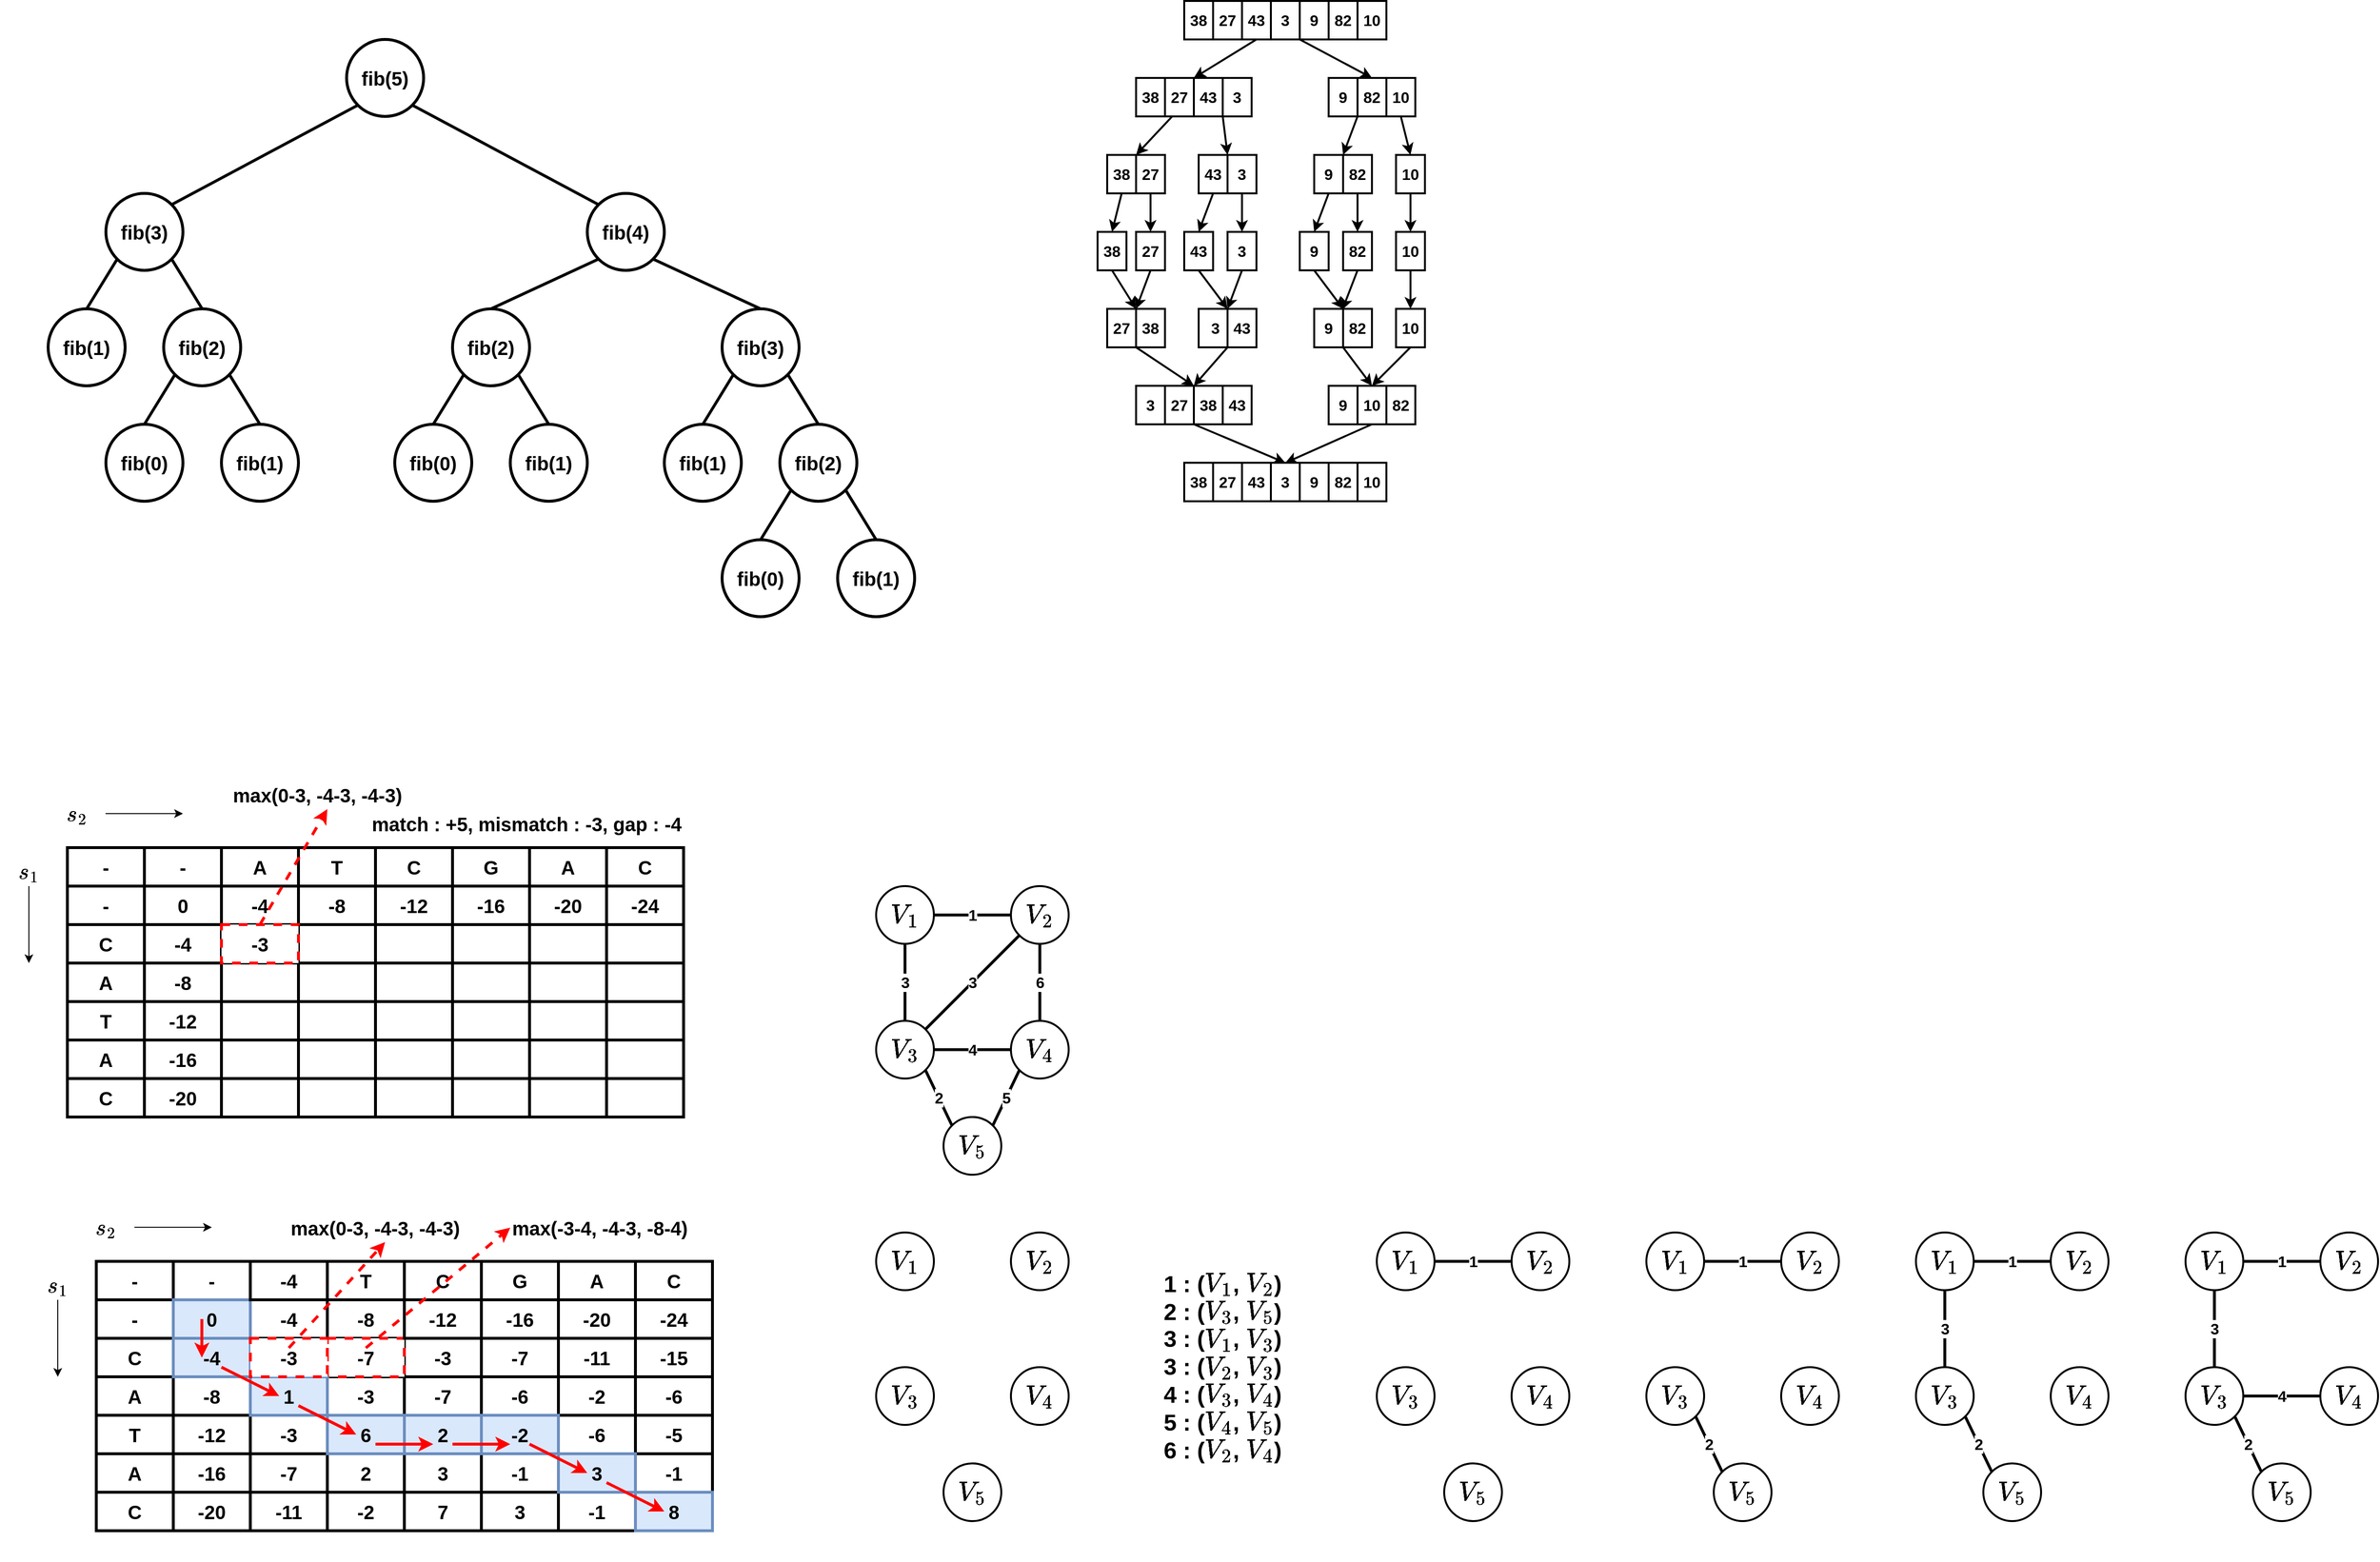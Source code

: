 <mxfile version="21.2.8" type="device">
  <diagram name="페이지-1" id="V3P7tdzR4vOY8KF21_iD">
    <mxGraphModel dx="2187" dy="1660" grid="1" gridSize="10" guides="1" tooltips="1" connect="1" arrows="1" fold="1" page="1" pageScale="1" pageWidth="850" pageHeight="1100" math="1" shadow="0">
      <root>
        <mxCell id="0" />
        <mxCell id="1" parent="0" />
        <mxCell id="xi960QgJWF0nTJ8SSEIm-17" style="rounded=0;orthogonalLoop=1;jettySize=auto;html=1;exitX=0;exitY=1;exitDx=0;exitDy=0;entryX=1;entryY=0;entryDx=0;entryDy=0;endArrow=none;endFill=0;strokeWidth=3;fontSize=20;" parent="1" source="xi960QgJWF0nTJ8SSEIm-1" target="xi960QgJWF0nTJ8SSEIm-3" edge="1">
          <mxGeometry relative="1" as="geometry" />
        </mxCell>
        <mxCell id="xi960QgJWF0nTJ8SSEIm-18" style="edgeStyle=none;rounded=0;orthogonalLoop=1;jettySize=auto;html=1;exitX=1;exitY=1;exitDx=0;exitDy=0;entryX=0;entryY=0;entryDx=0;entryDy=0;endArrow=none;endFill=0;strokeWidth=3;fontSize=20;" parent="1" source="xi960QgJWF0nTJ8SSEIm-1" target="xi960QgJWF0nTJ8SSEIm-8" edge="1">
          <mxGeometry relative="1" as="geometry" />
        </mxCell>
        <mxCell id="xi960QgJWF0nTJ8SSEIm-1" value="fib(5)" style="ellipse;whiteSpace=wrap;html=1;aspect=fixed;fontStyle=1;strokeWidth=3;fontSize=20;" parent="1" vertex="1">
          <mxGeometry x="370" y="280" width="80" height="80" as="geometry" />
        </mxCell>
        <mxCell id="xi960QgJWF0nTJ8SSEIm-19" style="edgeStyle=none;rounded=0;orthogonalLoop=1;jettySize=auto;html=1;exitX=0;exitY=1;exitDx=0;exitDy=0;entryX=0.5;entryY=0;entryDx=0;entryDy=0;endArrow=none;endFill=0;strokeWidth=3;fontSize=20;" parent="1" source="xi960QgJWF0nTJ8SSEIm-3" target="xi960QgJWF0nTJ8SSEIm-4" edge="1">
          <mxGeometry relative="1" as="geometry" />
        </mxCell>
        <mxCell id="xi960QgJWF0nTJ8SSEIm-20" style="edgeStyle=none;rounded=0;orthogonalLoop=1;jettySize=auto;html=1;exitX=1;exitY=1;exitDx=0;exitDy=0;entryX=0.5;entryY=0;entryDx=0;entryDy=0;endArrow=none;endFill=0;strokeWidth=3;fontSize=20;" parent="1" source="xi960QgJWF0nTJ8SSEIm-3" target="xi960QgJWF0nTJ8SSEIm-5" edge="1">
          <mxGeometry relative="1" as="geometry" />
        </mxCell>
        <mxCell id="xi960QgJWF0nTJ8SSEIm-3" value="fib(3)" style="ellipse;whiteSpace=wrap;html=1;aspect=fixed;fontStyle=1;strokeWidth=3;fontSize=20;" parent="1" vertex="1">
          <mxGeometry x="120" y="440" width="80" height="80" as="geometry" />
        </mxCell>
        <mxCell id="xi960QgJWF0nTJ8SSEIm-4" value="fib(1)" style="ellipse;whiteSpace=wrap;html=1;aspect=fixed;fontStyle=1;strokeWidth=3;fontSize=20;" parent="1" vertex="1">
          <mxGeometry x="60" y="560" width="80" height="80" as="geometry" />
        </mxCell>
        <mxCell id="xi960QgJWF0nTJ8SSEIm-31" style="edgeStyle=none;rounded=0;orthogonalLoop=1;jettySize=auto;html=1;exitX=0;exitY=1;exitDx=0;exitDy=0;entryX=0.5;entryY=0;entryDx=0;entryDy=0;endArrow=none;endFill=0;strokeWidth=3;fontSize=20;" parent="1" source="xi960QgJWF0nTJ8SSEIm-5" target="xi960QgJWF0nTJ8SSEIm-7" edge="1">
          <mxGeometry relative="1" as="geometry" />
        </mxCell>
        <mxCell id="xi960QgJWF0nTJ8SSEIm-32" style="edgeStyle=none;rounded=0;orthogonalLoop=1;jettySize=auto;html=1;exitX=1;exitY=1;exitDx=0;exitDy=0;entryX=0.5;entryY=0;entryDx=0;entryDy=0;endArrow=none;endFill=0;strokeWidth=3;fontSize=20;" parent="1" source="xi960QgJWF0nTJ8SSEIm-5" target="xi960QgJWF0nTJ8SSEIm-6" edge="1">
          <mxGeometry relative="1" as="geometry" />
        </mxCell>
        <mxCell id="xi960QgJWF0nTJ8SSEIm-5" value="fib(2)" style="ellipse;whiteSpace=wrap;html=1;aspect=fixed;fontStyle=1;strokeWidth=3;fontSize=20;" parent="1" vertex="1">
          <mxGeometry x="180" y="560" width="80" height="80" as="geometry" />
        </mxCell>
        <mxCell id="xi960QgJWF0nTJ8SSEIm-6" value="fib(1)" style="ellipse;whiteSpace=wrap;html=1;aspect=fixed;fontStyle=1;strokeWidth=3;fontSize=20;" parent="1" vertex="1">
          <mxGeometry x="240" y="680" width="80" height="80" as="geometry" />
        </mxCell>
        <mxCell id="xi960QgJWF0nTJ8SSEIm-7" value="fib(0)" style="ellipse;whiteSpace=wrap;html=1;aspect=fixed;fontStyle=1;strokeWidth=3;fontSize=20;" parent="1" vertex="1">
          <mxGeometry x="120" y="680" width="80" height="80" as="geometry" />
        </mxCell>
        <mxCell id="xi960QgJWF0nTJ8SSEIm-21" style="edgeStyle=none;rounded=0;orthogonalLoop=1;jettySize=auto;html=1;exitX=0;exitY=1;exitDx=0;exitDy=0;entryX=0.5;entryY=0;entryDx=0;entryDy=0;endArrow=none;endFill=0;strokeWidth=3;fontSize=20;" parent="1" source="xi960QgJWF0nTJ8SSEIm-8" target="xi960QgJWF0nTJ8SSEIm-9" edge="1">
          <mxGeometry relative="1" as="geometry" />
        </mxCell>
        <mxCell id="xi960QgJWF0nTJ8SSEIm-22" style="edgeStyle=none;rounded=0;orthogonalLoop=1;jettySize=auto;html=1;exitX=1;exitY=1;exitDx=0;exitDy=0;entryX=0.5;entryY=0;entryDx=0;entryDy=0;endArrow=none;endFill=0;strokeWidth=3;fontSize=20;" parent="1" source="xi960QgJWF0nTJ8SSEIm-8" target="xi960QgJWF0nTJ8SSEIm-10" edge="1">
          <mxGeometry relative="1" as="geometry" />
        </mxCell>
        <mxCell id="xi960QgJWF0nTJ8SSEIm-8" value="fib(4)" style="ellipse;whiteSpace=wrap;html=1;aspect=fixed;fontStyle=1;strokeWidth=3;fontSize=20;" parent="1" vertex="1">
          <mxGeometry x="620" y="440" width="80" height="80" as="geometry" />
        </mxCell>
        <mxCell id="xi960QgJWF0nTJ8SSEIm-25" style="edgeStyle=none;rounded=0;orthogonalLoop=1;jettySize=auto;html=1;exitX=0;exitY=1;exitDx=0;exitDy=0;entryX=0.5;entryY=0;entryDx=0;entryDy=0;endArrow=none;endFill=0;strokeWidth=3;fontSize=20;" parent="1" source="xi960QgJWF0nTJ8SSEIm-9" target="xi960QgJWF0nTJ8SSEIm-12" edge="1">
          <mxGeometry relative="1" as="geometry" />
        </mxCell>
        <mxCell id="xi960QgJWF0nTJ8SSEIm-26" style="edgeStyle=none;rounded=0;orthogonalLoop=1;jettySize=auto;html=1;exitX=1;exitY=1;exitDx=0;exitDy=0;entryX=0.5;entryY=0;entryDx=0;entryDy=0;endArrow=none;endFill=0;strokeWidth=3;fontSize=20;" parent="1" source="xi960QgJWF0nTJ8SSEIm-9" target="xi960QgJWF0nTJ8SSEIm-11" edge="1">
          <mxGeometry relative="1" as="geometry" />
        </mxCell>
        <mxCell id="xi960QgJWF0nTJ8SSEIm-9" value="fib(2)" style="ellipse;whiteSpace=wrap;html=1;aspect=fixed;fontStyle=1;strokeWidth=3;fontSize=20;" parent="1" vertex="1">
          <mxGeometry x="480" y="560" width="80" height="80" as="geometry" />
        </mxCell>
        <mxCell id="xi960QgJWF0nTJ8SSEIm-27" style="edgeStyle=none;rounded=0;orthogonalLoop=1;jettySize=auto;html=1;exitX=0;exitY=1;exitDx=0;exitDy=0;entryX=0.5;entryY=0;entryDx=0;entryDy=0;endArrow=none;endFill=0;strokeWidth=3;fontSize=20;" parent="1" source="xi960QgJWF0nTJ8SSEIm-10" target="xi960QgJWF0nTJ8SSEIm-13" edge="1">
          <mxGeometry relative="1" as="geometry" />
        </mxCell>
        <mxCell id="xi960QgJWF0nTJ8SSEIm-28" style="edgeStyle=none;rounded=0;orthogonalLoop=1;jettySize=auto;html=1;exitX=1;exitY=1;exitDx=0;exitDy=0;entryX=0.5;entryY=0;entryDx=0;entryDy=0;endArrow=none;endFill=0;strokeWidth=3;fontSize=20;" parent="1" source="xi960QgJWF0nTJ8SSEIm-10" target="xi960QgJWF0nTJ8SSEIm-14" edge="1">
          <mxGeometry relative="1" as="geometry" />
        </mxCell>
        <mxCell id="xi960QgJWF0nTJ8SSEIm-10" value="fib(3)" style="ellipse;whiteSpace=wrap;html=1;aspect=fixed;fontStyle=1;strokeWidth=3;fontSize=20;" parent="1" vertex="1">
          <mxGeometry x="760" y="560" width="80" height="80" as="geometry" />
        </mxCell>
        <mxCell id="xi960QgJWF0nTJ8SSEIm-11" value="fib(1)" style="ellipse;whiteSpace=wrap;html=1;aspect=fixed;fontStyle=1;strokeWidth=3;fontSize=20;" parent="1" vertex="1">
          <mxGeometry x="540" y="680" width="80" height="80" as="geometry" />
        </mxCell>
        <mxCell id="xi960QgJWF0nTJ8SSEIm-12" value="fib(0)" style="ellipse;whiteSpace=wrap;html=1;aspect=fixed;fontStyle=1;strokeWidth=3;fontSize=20;" parent="1" vertex="1">
          <mxGeometry x="420" y="680" width="80" height="80" as="geometry" />
        </mxCell>
        <mxCell id="xi960QgJWF0nTJ8SSEIm-13" value="fib(1)" style="ellipse;whiteSpace=wrap;html=1;aspect=fixed;fontStyle=1;strokeWidth=3;fontSize=20;" parent="1" vertex="1">
          <mxGeometry x="700" y="680" width="80" height="80" as="geometry" />
        </mxCell>
        <mxCell id="xi960QgJWF0nTJ8SSEIm-29" style="edgeStyle=none;rounded=0;orthogonalLoop=1;jettySize=auto;html=1;exitX=0;exitY=1;exitDx=0;exitDy=0;entryX=0.5;entryY=0;entryDx=0;entryDy=0;endArrow=none;endFill=0;strokeWidth=3;fontSize=20;" parent="1" source="xi960QgJWF0nTJ8SSEIm-14" target="xi960QgJWF0nTJ8SSEIm-16" edge="1">
          <mxGeometry relative="1" as="geometry" />
        </mxCell>
        <mxCell id="xi960QgJWF0nTJ8SSEIm-30" style="edgeStyle=none;rounded=0;orthogonalLoop=1;jettySize=auto;html=1;exitX=1;exitY=1;exitDx=0;exitDy=0;entryX=0.5;entryY=0;entryDx=0;entryDy=0;endArrow=none;endFill=0;strokeWidth=3;fontSize=20;" parent="1" source="xi960QgJWF0nTJ8SSEIm-14" target="xi960QgJWF0nTJ8SSEIm-15" edge="1">
          <mxGeometry relative="1" as="geometry" />
        </mxCell>
        <mxCell id="xi960QgJWF0nTJ8SSEIm-14" value="fib(2)" style="ellipse;whiteSpace=wrap;html=1;aspect=fixed;fontStyle=1;strokeWidth=3;fontSize=20;" parent="1" vertex="1">
          <mxGeometry x="820" y="680" width="80" height="80" as="geometry" />
        </mxCell>
        <mxCell id="xi960QgJWF0nTJ8SSEIm-15" value="fib(1)" style="ellipse;whiteSpace=wrap;html=1;aspect=fixed;fontStyle=1;strokeWidth=3;fontSize=20;" parent="1" vertex="1">
          <mxGeometry x="880" y="800" width="80" height="80" as="geometry" />
        </mxCell>
        <mxCell id="xi960QgJWF0nTJ8SSEIm-16" value="fib(0)" style="ellipse;whiteSpace=wrap;html=1;aspect=fixed;fontStyle=1;strokeWidth=3;fontSize=20;" parent="1" vertex="1">
          <mxGeometry x="760" y="800" width="80" height="80" as="geometry" />
        </mxCell>
        <mxCell id="cX_sl3keeCvT7ouclhXh-1" value="38" style="rounded=0;whiteSpace=wrap;html=1;fontStyle=1;fontSize=16;strokeWidth=2;" parent="1" vertex="1">
          <mxGeometry x="1240" y="240" width="30" height="40" as="geometry" />
        </mxCell>
        <mxCell id="cX_sl3keeCvT7ouclhXh-2" value="27" style="rounded=0;whiteSpace=wrap;html=1;fontStyle=1;fontSize=16;strokeWidth=2;" parent="1" vertex="1">
          <mxGeometry x="1270" y="240" width="30" height="40" as="geometry" />
        </mxCell>
        <mxCell id="cX_sl3keeCvT7ouclhXh-30" style="rounded=0;orthogonalLoop=1;jettySize=auto;html=1;exitX=0.5;exitY=1;exitDx=0;exitDy=0;entryX=0;entryY=0;entryDx=0;entryDy=0;fontSize=16;strokeWidth=2;" parent="1" source="cX_sl3keeCvT7ouclhXh-3" target="cX_sl3keeCvT7ouclhXh-11" edge="1">
          <mxGeometry relative="1" as="geometry" />
        </mxCell>
        <mxCell id="cX_sl3keeCvT7ouclhXh-3" value="43" style="rounded=0;whiteSpace=wrap;html=1;fontStyle=1;fontSize=16;strokeWidth=2;" parent="1" vertex="1">
          <mxGeometry x="1300" y="240" width="30" height="40" as="geometry" />
        </mxCell>
        <mxCell id="cX_sl3keeCvT7ouclhXh-4" value="3" style="rounded=0;whiteSpace=wrap;html=1;fontStyle=1;fontSize=16;strokeWidth=2;" parent="1" vertex="1">
          <mxGeometry x="1330" y="240" width="30" height="40" as="geometry" />
        </mxCell>
        <mxCell id="cX_sl3keeCvT7ouclhXh-31" style="edgeStyle=none;rounded=0;orthogonalLoop=1;jettySize=auto;html=1;exitX=0;exitY=1;exitDx=0;exitDy=0;entryX=0.5;entryY=0;entryDx=0;entryDy=0;strokeWidth=2;fontSize=16;" parent="1" source="cX_sl3keeCvT7ouclhXh-5" target="cX_sl3keeCvT7ouclhXh-14" edge="1">
          <mxGeometry relative="1" as="geometry" />
        </mxCell>
        <mxCell id="cX_sl3keeCvT7ouclhXh-5" value="9" style="rounded=0;whiteSpace=wrap;html=1;fontStyle=1;fontSize=16;strokeWidth=2;" parent="1" vertex="1">
          <mxGeometry x="1360" y="240" width="30" height="40" as="geometry" />
        </mxCell>
        <mxCell id="cX_sl3keeCvT7ouclhXh-6" value="82" style="rounded=0;whiteSpace=wrap;html=1;fontStyle=1;fontSize=16;strokeWidth=2;" parent="1" vertex="1">
          <mxGeometry x="1390" y="240" width="30" height="40" as="geometry" />
        </mxCell>
        <mxCell id="cX_sl3keeCvT7ouclhXh-7" value="10" style="rounded=0;whiteSpace=wrap;html=1;fontStyle=1;fontSize=16;strokeWidth=2;" parent="1" vertex="1">
          <mxGeometry x="1420" y="240" width="30" height="40" as="geometry" />
        </mxCell>
        <mxCell id="cX_sl3keeCvT7ouclhXh-9" value="38" style="rounded=0;whiteSpace=wrap;html=1;fontStyle=1;fontSize=16;strokeWidth=2;" parent="1" vertex="1">
          <mxGeometry x="1190" y="320" width="30" height="40" as="geometry" />
        </mxCell>
        <mxCell id="cX_sl3keeCvT7ouclhXh-32" style="edgeStyle=none;rounded=0;orthogonalLoop=1;jettySize=auto;html=1;exitX=0.25;exitY=1;exitDx=0;exitDy=0;entryX=0;entryY=0;entryDx=0;entryDy=0;strokeWidth=2;fontSize=16;" parent="1" source="cX_sl3keeCvT7ouclhXh-10" target="cX_sl3keeCvT7ouclhXh-17" edge="1">
          <mxGeometry relative="1" as="geometry" />
        </mxCell>
        <mxCell id="cX_sl3keeCvT7ouclhXh-10" value="27" style="rounded=0;whiteSpace=wrap;html=1;fontStyle=1;fontSize=16;strokeWidth=2;" parent="1" vertex="1">
          <mxGeometry x="1220" y="320" width="30" height="40" as="geometry" />
        </mxCell>
        <mxCell id="cX_sl3keeCvT7ouclhXh-11" value="43" style="rounded=0;whiteSpace=wrap;html=1;fontStyle=1;fontSize=16;strokeWidth=2;" parent="1" vertex="1">
          <mxGeometry x="1250" y="320" width="30" height="40" as="geometry" />
        </mxCell>
        <mxCell id="cX_sl3keeCvT7ouclhXh-33" style="edgeStyle=none;rounded=0;orthogonalLoop=1;jettySize=auto;html=1;exitX=0;exitY=1;exitDx=0;exitDy=0;entryX=0;entryY=0;entryDx=0;entryDy=0;strokeWidth=2;fontSize=16;" parent="1" source="cX_sl3keeCvT7ouclhXh-12" target="cX_sl3keeCvT7ouclhXh-19" edge="1">
          <mxGeometry relative="1" as="geometry" />
        </mxCell>
        <mxCell id="cX_sl3keeCvT7ouclhXh-12" value="3" style="rounded=0;whiteSpace=wrap;html=1;fontStyle=1;fontSize=16;strokeWidth=2;" parent="1" vertex="1">
          <mxGeometry x="1280" y="320" width="30" height="40" as="geometry" />
        </mxCell>
        <mxCell id="cX_sl3keeCvT7ouclhXh-13" value="9" style="rounded=0;whiteSpace=wrap;html=1;fontStyle=1;fontSize=16;strokeWidth=2;" parent="1" vertex="1">
          <mxGeometry x="1390" y="320" width="30" height="40" as="geometry" />
        </mxCell>
        <mxCell id="cX_sl3keeCvT7ouclhXh-34" style="edgeStyle=none;rounded=0;orthogonalLoop=1;jettySize=auto;html=1;exitX=0;exitY=1;exitDx=0;exitDy=0;entryX=0;entryY=0;entryDx=0;entryDy=0;strokeWidth=2;fontSize=16;" parent="1" source="cX_sl3keeCvT7ouclhXh-14" target="cX_sl3keeCvT7ouclhXh-21" edge="1">
          <mxGeometry relative="1" as="geometry" />
        </mxCell>
        <mxCell id="cX_sl3keeCvT7ouclhXh-14" value="82" style="rounded=0;whiteSpace=wrap;html=1;fontStyle=1;fontSize=16;strokeWidth=2;" parent="1" vertex="1">
          <mxGeometry x="1420" y="320" width="30" height="40" as="geometry" />
        </mxCell>
        <mxCell id="cX_sl3keeCvT7ouclhXh-35" style="edgeStyle=none;rounded=0;orthogonalLoop=1;jettySize=auto;html=1;exitX=0.5;exitY=1;exitDx=0;exitDy=0;entryX=0.5;entryY=0;entryDx=0;entryDy=0;strokeWidth=2;fontSize=16;" parent="1" source="cX_sl3keeCvT7ouclhXh-15" target="cX_sl3keeCvT7ouclhXh-22" edge="1">
          <mxGeometry relative="1" as="geometry" />
        </mxCell>
        <mxCell id="cX_sl3keeCvT7ouclhXh-15" value="10" style="rounded=0;whiteSpace=wrap;html=1;fontStyle=1;fontSize=16;strokeWidth=2;" parent="1" vertex="1">
          <mxGeometry x="1450" y="320" width="30" height="40" as="geometry" />
        </mxCell>
        <mxCell id="cX_sl3keeCvT7ouclhXh-36" style="edgeStyle=none;rounded=0;orthogonalLoop=1;jettySize=auto;html=1;exitX=0.5;exitY=1;exitDx=0;exitDy=0;entryX=0.5;entryY=0;entryDx=0;entryDy=0;strokeWidth=2;fontSize=16;" parent="1" source="cX_sl3keeCvT7ouclhXh-16" target="cX_sl3keeCvT7ouclhXh-23" edge="1">
          <mxGeometry relative="1" as="geometry" />
        </mxCell>
        <mxCell id="cX_sl3keeCvT7ouclhXh-16" value="38" style="rounded=0;whiteSpace=wrap;html=1;fontStyle=1;fontSize=16;strokeWidth=2;" parent="1" vertex="1">
          <mxGeometry x="1160" y="400" width="30" height="40" as="geometry" />
        </mxCell>
        <mxCell id="cX_sl3keeCvT7ouclhXh-37" style="edgeStyle=none;rounded=0;orthogonalLoop=1;jettySize=auto;html=1;exitX=0.5;exitY=1;exitDx=0;exitDy=0;entryX=0.5;entryY=0;entryDx=0;entryDy=0;strokeWidth=2;fontSize=16;" parent="1" source="cX_sl3keeCvT7ouclhXh-17" target="cX_sl3keeCvT7ouclhXh-24" edge="1">
          <mxGeometry relative="1" as="geometry" />
        </mxCell>
        <mxCell id="cX_sl3keeCvT7ouclhXh-17" value="27" style="rounded=0;whiteSpace=wrap;html=1;fontStyle=1;fontSize=16;strokeWidth=2;" parent="1" vertex="1">
          <mxGeometry x="1190" y="400" width="30" height="40" as="geometry" />
        </mxCell>
        <mxCell id="cX_sl3keeCvT7ouclhXh-38" style="edgeStyle=none;rounded=0;orthogonalLoop=1;jettySize=auto;html=1;exitX=0.5;exitY=1;exitDx=0;exitDy=0;entryX=0.5;entryY=0;entryDx=0;entryDy=0;strokeWidth=2;fontSize=16;" parent="1" source="cX_sl3keeCvT7ouclhXh-18" target="cX_sl3keeCvT7ouclhXh-25" edge="1">
          <mxGeometry relative="1" as="geometry" />
        </mxCell>
        <mxCell id="cX_sl3keeCvT7ouclhXh-18" value="43" style="rounded=0;whiteSpace=wrap;html=1;fontStyle=1;fontSize=16;strokeWidth=2;" parent="1" vertex="1">
          <mxGeometry x="1255" y="400" width="30" height="40" as="geometry" />
        </mxCell>
        <mxCell id="cX_sl3keeCvT7ouclhXh-39" style="edgeStyle=none;rounded=0;orthogonalLoop=1;jettySize=auto;html=1;exitX=0.5;exitY=1;exitDx=0;exitDy=0;entryX=0.5;entryY=0;entryDx=0;entryDy=0;strokeWidth=2;fontSize=16;" parent="1" source="cX_sl3keeCvT7ouclhXh-19" target="cX_sl3keeCvT7ouclhXh-26" edge="1">
          <mxGeometry relative="1" as="geometry" />
        </mxCell>
        <mxCell id="cX_sl3keeCvT7ouclhXh-19" value="3" style="rounded=0;whiteSpace=wrap;html=1;fontStyle=1;fontSize=16;strokeWidth=2;" parent="1" vertex="1">
          <mxGeometry x="1285" y="400" width="30" height="40" as="geometry" />
        </mxCell>
        <mxCell id="cX_sl3keeCvT7ouclhXh-40" style="edgeStyle=none;rounded=0;orthogonalLoop=1;jettySize=auto;html=1;exitX=0.5;exitY=1;exitDx=0;exitDy=0;entryX=0.5;entryY=0;entryDx=0;entryDy=0;strokeWidth=2;fontSize=16;" parent="1" source="cX_sl3keeCvT7ouclhXh-20" target="cX_sl3keeCvT7ouclhXh-27" edge="1">
          <mxGeometry relative="1" as="geometry" />
        </mxCell>
        <mxCell id="cX_sl3keeCvT7ouclhXh-20" value="9" style="rounded=0;whiteSpace=wrap;html=1;fontStyle=1;fontSize=16;strokeWidth=2;" parent="1" vertex="1">
          <mxGeometry x="1375" y="400" width="30" height="40" as="geometry" />
        </mxCell>
        <mxCell id="cX_sl3keeCvT7ouclhXh-41" style="edgeStyle=none;rounded=0;orthogonalLoop=1;jettySize=auto;html=1;exitX=0.5;exitY=1;exitDx=0;exitDy=0;entryX=0.5;entryY=0;entryDx=0;entryDy=0;strokeWidth=2;fontSize=16;" parent="1" source="cX_sl3keeCvT7ouclhXh-21" target="cX_sl3keeCvT7ouclhXh-28" edge="1">
          <mxGeometry relative="1" as="geometry" />
        </mxCell>
        <mxCell id="cX_sl3keeCvT7ouclhXh-21" value="82" style="rounded=0;whiteSpace=wrap;html=1;fontStyle=1;fontSize=16;strokeWidth=2;" parent="1" vertex="1">
          <mxGeometry x="1405" y="400" width="30" height="40" as="geometry" />
        </mxCell>
        <mxCell id="cX_sl3keeCvT7ouclhXh-42" style="edgeStyle=none;rounded=0;orthogonalLoop=1;jettySize=auto;html=1;exitX=0.5;exitY=1;exitDx=0;exitDy=0;entryX=0.5;entryY=0;entryDx=0;entryDy=0;strokeWidth=2;fontSize=16;" parent="1" source="cX_sl3keeCvT7ouclhXh-22" target="cX_sl3keeCvT7ouclhXh-29" edge="1">
          <mxGeometry relative="1" as="geometry" />
        </mxCell>
        <mxCell id="cX_sl3keeCvT7ouclhXh-22" value="10" style="rounded=0;whiteSpace=wrap;html=1;fontStyle=1;fontSize=16;strokeWidth=2;" parent="1" vertex="1">
          <mxGeometry x="1460" y="400" width="30" height="40" as="geometry" />
        </mxCell>
        <mxCell id="cX_sl3keeCvT7ouclhXh-51" style="edgeStyle=none;rounded=0;orthogonalLoop=1;jettySize=auto;html=1;exitX=0.5;exitY=1;exitDx=0;exitDy=0;entryX=1;entryY=0;entryDx=0;entryDy=0;strokeWidth=2;fontSize=16;" parent="1" source="cX_sl3keeCvT7ouclhXh-23" target="cX_sl3keeCvT7ouclhXh-45" edge="1">
          <mxGeometry relative="1" as="geometry" />
        </mxCell>
        <mxCell id="cX_sl3keeCvT7ouclhXh-23" value="38" style="rounded=0;whiteSpace=wrap;html=1;fontStyle=1;fontSize=16;strokeWidth=2;" parent="1" vertex="1">
          <mxGeometry x="1150" y="480" width="30" height="40" as="geometry" />
        </mxCell>
        <mxCell id="cX_sl3keeCvT7ouclhXh-50" style="edgeStyle=none;rounded=0;orthogonalLoop=1;jettySize=auto;html=1;exitX=0.5;exitY=1;exitDx=0;exitDy=0;entryX=0;entryY=0;entryDx=0;entryDy=0;strokeWidth=2;fontSize=16;" parent="1" source="cX_sl3keeCvT7ouclhXh-24" target="cX_sl3keeCvT7ouclhXh-46" edge="1">
          <mxGeometry relative="1" as="geometry" />
        </mxCell>
        <mxCell id="cX_sl3keeCvT7ouclhXh-24" value="27" style="rounded=0;whiteSpace=wrap;html=1;fontStyle=1;fontSize=16;strokeWidth=2;" parent="1" vertex="1">
          <mxGeometry x="1190" y="480" width="30" height="40" as="geometry" />
        </mxCell>
        <mxCell id="cX_sl3keeCvT7ouclhXh-54" style="edgeStyle=none;rounded=0;orthogonalLoop=1;jettySize=auto;html=1;exitX=0.5;exitY=1;exitDx=0;exitDy=0;entryX=0;entryY=0;entryDx=0;entryDy=0;strokeWidth=2;fontSize=16;" parent="1" source="cX_sl3keeCvT7ouclhXh-25" target="cX_sl3keeCvT7ouclhXh-48" edge="1">
          <mxGeometry relative="1" as="geometry" />
        </mxCell>
        <mxCell id="cX_sl3keeCvT7ouclhXh-25" value="43" style="rounded=0;whiteSpace=wrap;html=1;fontStyle=1;fontSize=16;strokeWidth=2;" parent="1" vertex="1">
          <mxGeometry x="1240" y="480" width="30" height="40" as="geometry" />
        </mxCell>
        <mxCell id="cX_sl3keeCvT7ouclhXh-55" style="edgeStyle=none;rounded=0;orthogonalLoop=1;jettySize=auto;html=1;exitX=0.5;exitY=1;exitDx=0;exitDy=0;entryX=0;entryY=0;entryDx=0;entryDy=0;strokeWidth=2;fontSize=16;" parent="1" source="cX_sl3keeCvT7ouclhXh-26" target="cX_sl3keeCvT7ouclhXh-48" edge="1">
          <mxGeometry relative="1" as="geometry" />
        </mxCell>
        <mxCell id="cX_sl3keeCvT7ouclhXh-26" value="3" style="rounded=0;whiteSpace=wrap;html=1;fontStyle=1;fontSize=16;strokeWidth=2;" parent="1" vertex="1">
          <mxGeometry x="1285" y="480" width="30" height="40" as="geometry" />
        </mxCell>
        <mxCell id="cX_sl3keeCvT7ouclhXh-58" style="edgeStyle=none;rounded=0;orthogonalLoop=1;jettySize=auto;html=1;exitX=0.5;exitY=1;exitDx=0;exitDy=0;entryX=1;entryY=0;entryDx=0;entryDy=0;strokeWidth=2;fontSize=16;" parent="1" source="cX_sl3keeCvT7ouclhXh-27" target="cX_sl3keeCvT7ouclhXh-56" edge="1">
          <mxGeometry relative="1" as="geometry" />
        </mxCell>
        <mxCell id="cX_sl3keeCvT7ouclhXh-27" value="9" style="rounded=0;whiteSpace=wrap;html=1;fontStyle=1;fontSize=16;strokeWidth=2;" parent="1" vertex="1">
          <mxGeometry x="1360" y="480" width="30" height="40" as="geometry" />
        </mxCell>
        <mxCell id="cX_sl3keeCvT7ouclhXh-59" style="edgeStyle=none;rounded=0;orthogonalLoop=1;jettySize=auto;html=1;exitX=0.5;exitY=1;exitDx=0;exitDy=0;strokeWidth=2;fontSize=16;" parent="1" source="cX_sl3keeCvT7ouclhXh-28" edge="1">
          <mxGeometry relative="1" as="geometry">
            <mxPoint x="1404.286" y="560.857" as="targetPoint" />
          </mxGeometry>
        </mxCell>
        <mxCell id="cX_sl3keeCvT7ouclhXh-28" value="82" style="rounded=0;whiteSpace=wrap;html=1;fontStyle=1;fontSize=16;strokeWidth=2;" parent="1" vertex="1">
          <mxGeometry x="1405" y="480" width="30" height="40" as="geometry" />
        </mxCell>
        <mxCell id="cX_sl3keeCvT7ouclhXh-61" style="edgeStyle=none;rounded=0;orthogonalLoop=1;jettySize=auto;html=1;exitX=0.5;exitY=1;exitDx=0;exitDy=0;entryX=0.5;entryY=0;entryDx=0;entryDy=0;strokeWidth=2;fontSize=16;" parent="1" source="cX_sl3keeCvT7ouclhXh-29" target="cX_sl3keeCvT7ouclhXh-60" edge="1">
          <mxGeometry relative="1" as="geometry" />
        </mxCell>
        <mxCell id="cX_sl3keeCvT7ouclhXh-29" value="10" style="rounded=0;whiteSpace=wrap;html=1;fontStyle=1;fontSize=16;strokeWidth=2;" parent="1" vertex="1">
          <mxGeometry x="1460" y="480" width="30" height="40" as="geometry" />
        </mxCell>
        <mxCell id="cX_sl3keeCvT7ouclhXh-45" value="27" style="rounded=0;whiteSpace=wrap;html=1;fontStyle=1;fontSize=16;strokeWidth=2;" parent="1" vertex="1">
          <mxGeometry x="1160" y="560" width="30" height="40" as="geometry" />
        </mxCell>
        <mxCell id="cX_sl3keeCvT7ouclhXh-70" style="edgeStyle=none;rounded=0;orthogonalLoop=1;jettySize=auto;html=1;exitX=0;exitY=1;exitDx=0;exitDy=0;entryX=0;entryY=0;entryDx=0;entryDy=0;strokeWidth=2;fontSize=16;" parent="1" source="cX_sl3keeCvT7ouclhXh-46" target="cX_sl3keeCvT7ouclhXh-68" edge="1">
          <mxGeometry relative="1" as="geometry" />
        </mxCell>
        <mxCell id="cX_sl3keeCvT7ouclhXh-46" value="38" style="rounded=0;whiteSpace=wrap;html=1;fontStyle=1;fontSize=16;strokeWidth=2;" parent="1" vertex="1">
          <mxGeometry x="1190" y="560" width="30" height="40" as="geometry" />
        </mxCell>
        <mxCell id="cX_sl3keeCvT7ouclhXh-47" value="3" style="rounded=0;whiteSpace=wrap;html=1;fontStyle=1;fontSize=16;strokeWidth=2;" parent="1" vertex="1">
          <mxGeometry x="1255" y="560" width="35" height="40" as="geometry" />
        </mxCell>
        <mxCell id="cX_sl3keeCvT7ouclhXh-71" style="edgeStyle=none;rounded=0;orthogonalLoop=1;jettySize=auto;html=1;exitX=0;exitY=1;exitDx=0;exitDy=0;entryX=1;entryY=0;entryDx=0;entryDy=0;strokeWidth=2;fontSize=16;" parent="1" source="cX_sl3keeCvT7ouclhXh-48" target="cX_sl3keeCvT7ouclhXh-67" edge="1">
          <mxGeometry relative="1" as="geometry" />
        </mxCell>
        <mxCell id="cX_sl3keeCvT7ouclhXh-48" value="43" style="rounded=0;whiteSpace=wrap;html=1;fontStyle=1;fontSize=16;strokeWidth=2;" parent="1" vertex="1">
          <mxGeometry x="1285" y="560" width="30" height="40" as="geometry" />
        </mxCell>
        <mxCell id="cX_sl3keeCvT7ouclhXh-56" value="9" style="rounded=0;whiteSpace=wrap;html=1;fontStyle=1;fontSize=16;strokeWidth=2;" parent="1" vertex="1">
          <mxGeometry x="1375" y="560" width="30" height="40" as="geometry" />
        </mxCell>
        <mxCell id="cX_sl3keeCvT7ouclhXh-76" style="edgeStyle=none;rounded=0;orthogonalLoop=1;jettySize=auto;html=1;exitX=0;exitY=1;exitDx=0;exitDy=0;entryX=0.5;entryY=0;entryDx=0;entryDy=0;strokeWidth=2;fontSize=16;" parent="1" source="cX_sl3keeCvT7ouclhXh-57" target="cX_sl3keeCvT7ouclhXh-73" edge="1">
          <mxGeometry relative="1" as="geometry" />
        </mxCell>
        <mxCell id="cX_sl3keeCvT7ouclhXh-57" value="82" style="rounded=0;whiteSpace=wrap;html=1;fontStyle=1;fontSize=16;strokeWidth=2;" parent="1" vertex="1">
          <mxGeometry x="1405" y="560" width="30" height="40" as="geometry" />
        </mxCell>
        <mxCell id="cX_sl3keeCvT7ouclhXh-75" style="edgeStyle=none;rounded=0;orthogonalLoop=1;jettySize=auto;html=1;exitX=0.5;exitY=1;exitDx=0;exitDy=0;entryX=0.5;entryY=0;entryDx=0;entryDy=0;strokeWidth=2;fontSize=16;" parent="1" source="cX_sl3keeCvT7ouclhXh-60" target="cX_sl3keeCvT7ouclhXh-73" edge="1">
          <mxGeometry relative="1" as="geometry" />
        </mxCell>
        <mxCell id="cX_sl3keeCvT7ouclhXh-60" value="10" style="rounded=0;whiteSpace=wrap;html=1;fontStyle=1;fontSize=16;strokeWidth=2;" parent="1" vertex="1">
          <mxGeometry x="1460" y="560" width="30" height="40" as="geometry" />
        </mxCell>
        <mxCell id="cX_sl3keeCvT7ouclhXh-66" value="3" style="rounded=0;whiteSpace=wrap;html=1;fontStyle=1;fontSize=16;strokeWidth=2;" parent="1" vertex="1">
          <mxGeometry x="1190" y="640" width="30" height="40" as="geometry" />
        </mxCell>
        <mxCell id="cX_sl3keeCvT7ouclhXh-67" value="27" style="rounded=0;whiteSpace=wrap;html=1;fontStyle=1;fontSize=16;strokeWidth=2;" parent="1" vertex="1">
          <mxGeometry x="1220" y="640" width="30" height="40" as="geometry" />
        </mxCell>
        <mxCell id="cX_sl3keeCvT7ouclhXh-84" style="edgeStyle=none;rounded=0;orthogonalLoop=1;jettySize=auto;html=1;exitX=0;exitY=1;exitDx=0;exitDy=0;entryX=0.5;entryY=0;entryDx=0;entryDy=0;strokeWidth=2;fontSize=16;" parent="1" source="cX_sl3keeCvT7ouclhXh-68" target="cX_sl3keeCvT7ouclhXh-80" edge="1">
          <mxGeometry relative="1" as="geometry" />
        </mxCell>
        <mxCell id="cX_sl3keeCvT7ouclhXh-68" value="38" style="rounded=0;whiteSpace=wrap;html=1;fontStyle=1;fontSize=16;strokeWidth=2;" parent="1" vertex="1">
          <mxGeometry x="1250" y="640" width="30" height="40" as="geometry" />
        </mxCell>
        <mxCell id="cX_sl3keeCvT7ouclhXh-69" value="43" style="rounded=0;whiteSpace=wrap;html=1;fontStyle=1;fontSize=16;strokeWidth=2;" parent="1" vertex="1">
          <mxGeometry x="1280" y="640" width="30" height="40" as="geometry" />
        </mxCell>
        <mxCell id="cX_sl3keeCvT7ouclhXh-72" value="9" style="rounded=0;whiteSpace=wrap;html=1;fontStyle=1;fontSize=16;strokeWidth=2;" parent="1" vertex="1">
          <mxGeometry x="1390" y="640" width="30" height="40" as="geometry" />
        </mxCell>
        <mxCell id="cX_sl3keeCvT7ouclhXh-85" style="edgeStyle=none;rounded=0;orthogonalLoop=1;jettySize=auto;html=1;exitX=0.5;exitY=1;exitDx=0;exitDy=0;entryX=0.5;entryY=0;entryDx=0;entryDy=0;strokeWidth=2;fontSize=16;" parent="1" source="cX_sl3keeCvT7ouclhXh-73" target="cX_sl3keeCvT7ouclhXh-80" edge="1">
          <mxGeometry relative="1" as="geometry" />
        </mxCell>
        <mxCell id="cX_sl3keeCvT7ouclhXh-73" value="10" style="rounded=0;whiteSpace=wrap;html=1;fontStyle=1;fontSize=16;strokeWidth=2;" parent="1" vertex="1">
          <mxGeometry x="1420" y="640" width="30" height="40" as="geometry" />
        </mxCell>
        <mxCell id="cX_sl3keeCvT7ouclhXh-74" value="82" style="rounded=0;whiteSpace=wrap;html=1;fontStyle=1;fontSize=16;strokeWidth=2;" parent="1" vertex="1">
          <mxGeometry x="1450" y="640" width="30" height="40" as="geometry" />
        </mxCell>
        <mxCell id="cX_sl3keeCvT7ouclhXh-77" value="38" style="rounded=0;whiteSpace=wrap;html=1;fontStyle=1;fontSize=16;strokeWidth=2;" parent="1" vertex="1">
          <mxGeometry x="1240" y="720" width="30" height="40" as="geometry" />
        </mxCell>
        <mxCell id="cX_sl3keeCvT7ouclhXh-78" value="27" style="rounded=0;whiteSpace=wrap;html=1;fontStyle=1;fontSize=16;strokeWidth=2;" parent="1" vertex="1">
          <mxGeometry x="1270" y="720" width="30" height="40" as="geometry" />
        </mxCell>
        <mxCell id="cX_sl3keeCvT7ouclhXh-79" value="43" style="rounded=0;whiteSpace=wrap;html=1;fontStyle=1;fontSize=16;strokeWidth=2;" parent="1" vertex="1">
          <mxGeometry x="1300" y="720" width="30" height="40" as="geometry" />
        </mxCell>
        <mxCell id="cX_sl3keeCvT7ouclhXh-80" value="3" style="rounded=0;whiteSpace=wrap;html=1;fontStyle=1;fontSize=16;strokeWidth=2;" parent="1" vertex="1">
          <mxGeometry x="1330" y="720" width="30" height="40" as="geometry" />
        </mxCell>
        <mxCell id="cX_sl3keeCvT7ouclhXh-81" value="9" style="rounded=0;whiteSpace=wrap;html=1;fontStyle=1;fontSize=16;strokeWidth=2;" parent="1" vertex="1">
          <mxGeometry x="1360" y="720" width="30" height="40" as="geometry" />
        </mxCell>
        <mxCell id="cX_sl3keeCvT7ouclhXh-82" value="82" style="rounded=0;whiteSpace=wrap;html=1;fontStyle=1;fontSize=16;strokeWidth=2;" parent="1" vertex="1">
          <mxGeometry x="1390" y="720" width="30" height="40" as="geometry" />
        </mxCell>
        <mxCell id="cX_sl3keeCvT7ouclhXh-83" value="10" style="rounded=0;whiteSpace=wrap;html=1;fontStyle=1;fontSize=16;strokeWidth=2;" parent="1" vertex="1">
          <mxGeometry x="1420" y="720" width="30" height="40" as="geometry" />
        </mxCell>
        <mxCell id="IIIALtbJ6gJXUHirrjL4-1" value="-" style="rounded=0;whiteSpace=wrap;html=1;fontStyle=1;fontSize=20;strokeWidth=3;" parent="1" vertex="1">
          <mxGeometry x="80" y="1120" width="80" height="40" as="geometry" />
        </mxCell>
        <mxCell id="IIIALtbJ6gJXUHirrjL4-2" value="-" style="rounded=0;whiteSpace=wrap;html=1;fontStyle=1;fontSize=20;strokeWidth=3;" parent="1" vertex="1">
          <mxGeometry x="160" y="1120" width="80" height="40" as="geometry" />
        </mxCell>
        <mxCell id="IIIALtbJ6gJXUHirrjL4-5" value="A" style="rounded=0;whiteSpace=wrap;html=1;fontStyle=1;fontSize=20;strokeWidth=3;" parent="1" vertex="1">
          <mxGeometry x="240" y="1120" width="80" height="40" as="geometry" />
        </mxCell>
        <mxCell id="IIIALtbJ6gJXUHirrjL4-6" value="T" style="rounded=0;whiteSpace=wrap;html=1;fontStyle=1;fontSize=20;strokeWidth=3;" parent="1" vertex="1">
          <mxGeometry x="320" y="1120" width="80" height="40" as="geometry" />
        </mxCell>
        <mxCell id="IIIALtbJ6gJXUHirrjL4-7" value="C" style="rounded=0;whiteSpace=wrap;html=1;fontStyle=1;fontSize=20;strokeWidth=3;" parent="1" vertex="1">
          <mxGeometry x="400" y="1120" width="80" height="40" as="geometry" />
        </mxCell>
        <mxCell id="IIIALtbJ6gJXUHirrjL4-8" value="G" style="rounded=0;whiteSpace=wrap;html=1;fontStyle=1;fontSize=20;strokeWidth=3;" parent="1" vertex="1">
          <mxGeometry x="480" y="1120" width="80" height="40" as="geometry" />
        </mxCell>
        <mxCell id="IIIALtbJ6gJXUHirrjL4-9" value="A" style="rounded=0;whiteSpace=wrap;html=1;fontStyle=1;fontSize=20;strokeWidth=3;" parent="1" vertex="1">
          <mxGeometry x="560" y="1120" width="80" height="40" as="geometry" />
        </mxCell>
        <mxCell id="IIIALtbJ6gJXUHirrjL4-10" value="C" style="rounded=0;whiteSpace=wrap;html=1;fontStyle=1;fontSize=20;strokeWidth=3;" parent="1" vertex="1">
          <mxGeometry x="640" y="1120" width="80" height="40" as="geometry" />
        </mxCell>
        <mxCell id="IIIALtbJ6gJXUHirrjL4-11" value="-" style="rounded=0;whiteSpace=wrap;html=1;fontStyle=1;fontSize=20;strokeWidth=3;" parent="1" vertex="1">
          <mxGeometry x="80" y="1160" width="80" height="40" as="geometry" />
        </mxCell>
        <mxCell id="IIIALtbJ6gJXUHirrjL4-12" value="C" style="rounded=0;whiteSpace=wrap;html=1;fontStyle=1;fontSize=20;strokeWidth=3;" parent="1" vertex="1">
          <mxGeometry x="80" y="1200" width="80" height="40" as="geometry" />
        </mxCell>
        <mxCell id="IIIALtbJ6gJXUHirrjL4-13" value="A" style="rounded=0;whiteSpace=wrap;html=1;fontStyle=1;fontSize=20;strokeWidth=3;" parent="1" vertex="1">
          <mxGeometry x="80" y="1240" width="80" height="40" as="geometry" />
        </mxCell>
        <mxCell id="IIIALtbJ6gJXUHirrjL4-14" value="T" style="rounded=0;whiteSpace=wrap;html=1;fontStyle=1;fontSize=20;strokeWidth=3;" parent="1" vertex="1">
          <mxGeometry x="80" y="1280" width="80" height="40" as="geometry" />
        </mxCell>
        <mxCell id="IIIALtbJ6gJXUHirrjL4-15" value="A" style="rounded=0;whiteSpace=wrap;html=1;fontStyle=1;fontSize=20;strokeWidth=3;" parent="1" vertex="1">
          <mxGeometry x="80" y="1320" width="80" height="40" as="geometry" />
        </mxCell>
        <mxCell id="IIIALtbJ6gJXUHirrjL4-16" value="C" style="rounded=0;whiteSpace=wrap;html=1;fontStyle=1;fontSize=20;strokeWidth=3;" parent="1" vertex="1">
          <mxGeometry x="80" y="1360" width="80" height="40" as="geometry" />
        </mxCell>
        <mxCell id="IIIALtbJ6gJXUHirrjL4-17" value="0" style="rounded=0;whiteSpace=wrap;html=1;fontStyle=1;fontSize=20;strokeWidth=3;" parent="1" vertex="1">
          <mxGeometry x="160" y="1160" width="80" height="40" as="geometry" />
        </mxCell>
        <mxCell id="IIIALtbJ6gJXUHirrjL4-18" value="-4" style="rounded=0;whiteSpace=wrap;html=1;fontStyle=1;fontSize=20;strokeWidth=3;" parent="1" vertex="1">
          <mxGeometry x="160" y="1200" width="80" height="40" as="geometry" />
        </mxCell>
        <mxCell id="IIIALtbJ6gJXUHirrjL4-19" value="-8" style="rounded=0;whiteSpace=wrap;html=1;fontStyle=1;fontSize=20;strokeWidth=3;" parent="1" vertex="1">
          <mxGeometry x="160" y="1240" width="80" height="40" as="geometry" />
        </mxCell>
        <mxCell id="IIIALtbJ6gJXUHirrjL4-20" value="-12" style="rounded=0;whiteSpace=wrap;html=1;fontStyle=1;fontSize=20;strokeWidth=3;" parent="1" vertex="1">
          <mxGeometry x="160" y="1280" width="80" height="40" as="geometry" />
        </mxCell>
        <mxCell id="IIIALtbJ6gJXUHirrjL4-21" value="-16" style="rounded=0;whiteSpace=wrap;html=1;fontStyle=1;fontSize=20;strokeWidth=3;" parent="1" vertex="1">
          <mxGeometry x="160" y="1320" width="80" height="40" as="geometry" />
        </mxCell>
        <mxCell id="IIIALtbJ6gJXUHirrjL4-22" value="-20" style="rounded=0;whiteSpace=wrap;html=1;fontStyle=1;fontSize=20;strokeWidth=3;" parent="1" vertex="1">
          <mxGeometry x="160" y="1360" width="80" height="40" as="geometry" />
        </mxCell>
        <mxCell id="IIIALtbJ6gJXUHirrjL4-29" value="-4" style="rounded=0;whiteSpace=wrap;html=1;fontStyle=1;fontSize=20;strokeWidth=3;" parent="1" vertex="1">
          <mxGeometry x="240" y="1160" width="80" height="40" as="geometry" />
        </mxCell>
        <mxCell id="IIIALtbJ6gJXUHirrjL4-73" style="rounded=0;orthogonalLoop=1;jettySize=auto;html=1;exitX=0.5;exitY=0;exitDx=0;exitDy=0;fontSize=20;dashed=1;strokeWidth=3;fillColor=#f8cecc;strokeColor=#FF0000;entryX=0.5;entryY=1;entryDx=0;entryDy=0;" parent="1" source="IIIALtbJ6gJXUHirrjL4-30" target="IIIALtbJ6gJXUHirrjL4-70" edge="1">
          <mxGeometry relative="1" as="geometry">
            <mxPoint x="400" y="1000" as="targetPoint" />
          </mxGeometry>
        </mxCell>
        <mxCell id="IIIALtbJ6gJXUHirrjL4-31" value="" style="rounded=0;whiteSpace=wrap;html=1;fontStyle=1;fontSize=20;strokeWidth=3;" parent="1" vertex="1">
          <mxGeometry x="240" y="1240" width="80" height="40" as="geometry" />
        </mxCell>
        <mxCell id="IIIALtbJ6gJXUHirrjL4-32" value="" style="rounded=0;whiteSpace=wrap;html=1;fontStyle=1;fontSize=20;strokeWidth=3;" parent="1" vertex="1">
          <mxGeometry x="240" y="1280" width="80" height="40" as="geometry" />
        </mxCell>
        <mxCell id="IIIALtbJ6gJXUHirrjL4-33" value="" style="rounded=0;whiteSpace=wrap;html=1;fontStyle=1;fontSize=20;strokeWidth=3;" parent="1" vertex="1">
          <mxGeometry x="240" y="1320" width="80" height="40" as="geometry" />
        </mxCell>
        <mxCell id="IIIALtbJ6gJXUHirrjL4-34" value="" style="rounded=0;whiteSpace=wrap;html=1;fontStyle=1;fontSize=20;strokeWidth=3;" parent="1" vertex="1">
          <mxGeometry x="240" y="1360" width="80" height="40" as="geometry" />
        </mxCell>
        <mxCell id="IIIALtbJ6gJXUHirrjL4-35" value="-8" style="rounded=0;whiteSpace=wrap;html=1;fontStyle=1;fontSize=20;strokeWidth=3;" parent="1" vertex="1">
          <mxGeometry x="320" y="1160" width="80" height="40" as="geometry" />
        </mxCell>
        <mxCell id="IIIALtbJ6gJXUHirrjL4-36" value="" style="rounded=0;whiteSpace=wrap;html=1;fontStyle=1;fontSize=20;strokeWidth=3;" parent="1" vertex="1">
          <mxGeometry x="320" y="1200" width="80" height="40" as="geometry" />
        </mxCell>
        <mxCell id="IIIALtbJ6gJXUHirrjL4-37" value="" style="rounded=0;whiteSpace=wrap;html=1;fontStyle=1;fontSize=20;strokeWidth=3;" parent="1" vertex="1">
          <mxGeometry x="320" y="1240" width="80" height="40" as="geometry" />
        </mxCell>
        <mxCell id="IIIALtbJ6gJXUHirrjL4-38" value="" style="rounded=0;whiteSpace=wrap;html=1;fontStyle=1;fontSize=20;strokeWidth=3;" parent="1" vertex="1">
          <mxGeometry x="320" y="1280" width="80" height="40" as="geometry" />
        </mxCell>
        <mxCell id="IIIALtbJ6gJXUHirrjL4-39" value="" style="rounded=0;whiteSpace=wrap;html=1;fontStyle=1;fontSize=20;strokeWidth=3;" parent="1" vertex="1">
          <mxGeometry x="320" y="1320" width="80" height="40" as="geometry" />
        </mxCell>
        <mxCell id="IIIALtbJ6gJXUHirrjL4-40" value="" style="rounded=0;whiteSpace=wrap;html=1;fontStyle=1;fontSize=20;strokeWidth=3;" parent="1" vertex="1">
          <mxGeometry x="320" y="1360" width="80" height="40" as="geometry" />
        </mxCell>
        <mxCell id="IIIALtbJ6gJXUHirrjL4-41" value="-12" style="rounded=0;whiteSpace=wrap;html=1;fontStyle=1;fontSize=20;strokeWidth=3;" parent="1" vertex="1">
          <mxGeometry x="400" y="1160" width="80" height="40" as="geometry" />
        </mxCell>
        <mxCell id="IIIALtbJ6gJXUHirrjL4-42" value="" style="rounded=0;whiteSpace=wrap;html=1;fontStyle=1;fontSize=20;strokeWidth=3;" parent="1" vertex="1">
          <mxGeometry x="400" y="1200" width="80" height="40" as="geometry" />
        </mxCell>
        <mxCell id="IIIALtbJ6gJXUHirrjL4-43" value="" style="rounded=0;whiteSpace=wrap;html=1;fontStyle=1;fontSize=20;strokeWidth=3;" parent="1" vertex="1">
          <mxGeometry x="400" y="1240" width="80" height="40" as="geometry" />
        </mxCell>
        <mxCell id="IIIALtbJ6gJXUHirrjL4-44" value="" style="rounded=0;whiteSpace=wrap;html=1;fontStyle=1;fontSize=20;strokeWidth=3;" parent="1" vertex="1">
          <mxGeometry x="400" y="1280" width="80" height="40" as="geometry" />
        </mxCell>
        <mxCell id="IIIALtbJ6gJXUHirrjL4-45" value="" style="rounded=0;whiteSpace=wrap;html=1;fontStyle=1;fontSize=20;strokeWidth=3;" parent="1" vertex="1">
          <mxGeometry x="400" y="1320" width="80" height="40" as="geometry" />
        </mxCell>
        <mxCell id="IIIALtbJ6gJXUHirrjL4-46" value="" style="rounded=0;whiteSpace=wrap;html=1;fontStyle=1;fontSize=20;strokeWidth=3;" parent="1" vertex="1">
          <mxGeometry x="400" y="1360" width="80" height="40" as="geometry" />
        </mxCell>
        <mxCell id="IIIALtbJ6gJXUHirrjL4-47" value="-16" style="rounded=0;whiteSpace=wrap;html=1;fontStyle=1;fontSize=20;strokeWidth=3;" parent="1" vertex="1">
          <mxGeometry x="480" y="1160" width="80" height="40" as="geometry" />
        </mxCell>
        <mxCell id="IIIALtbJ6gJXUHirrjL4-48" value="" style="rounded=0;whiteSpace=wrap;html=1;fontStyle=1;fontSize=20;strokeWidth=3;" parent="1" vertex="1">
          <mxGeometry x="480" y="1200" width="80" height="40" as="geometry" />
        </mxCell>
        <mxCell id="IIIALtbJ6gJXUHirrjL4-49" value="" style="rounded=0;whiteSpace=wrap;html=1;fontStyle=1;fontSize=20;strokeWidth=3;" parent="1" vertex="1">
          <mxGeometry x="480" y="1240" width="80" height="40" as="geometry" />
        </mxCell>
        <mxCell id="IIIALtbJ6gJXUHirrjL4-50" value="" style="rounded=0;whiteSpace=wrap;html=1;fontStyle=1;fontSize=20;strokeWidth=3;" parent="1" vertex="1">
          <mxGeometry x="480" y="1280" width="80" height="40" as="geometry" />
        </mxCell>
        <mxCell id="IIIALtbJ6gJXUHirrjL4-51" value="" style="rounded=0;whiteSpace=wrap;html=1;fontStyle=1;fontSize=20;strokeWidth=3;" parent="1" vertex="1">
          <mxGeometry x="480" y="1320" width="80" height="40" as="geometry" />
        </mxCell>
        <mxCell id="IIIALtbJ6gJXUHirrjL4-52" value="" style="rounded=0;whiteSpace=wrap;html=1;fontStyle=1;fontSize=20;strokeWidth=3;" parent="1" vertex="1">
          <mxGeometry x="480" y="1360" width="80" height="40" as="geometry" />
        </mxCell>
        <mxCell id="IIIALtbJ6gJXUHirrjL4-53" value="-20" style="rounded=0;whiteSpace=wrap;html=1;fontStyle=1;fontSize=20;strokeWidth=3;" parent="1" vertex="1">
          <mxGeometry x="560" y="1160" width="80" height="40" as="geometry" />
        </mxCell>
        <mxCell id="IIIALtbJ6gJXUHirrjL4-54" value="" style="rounded=0;whiteSpace=wrap;html=1;fontStyle=1;fontSize=20;strokeWidth=3;" parent="1" vertex="1">
          <mxGeometry x="560" y="1200" width="80" height="40" as="geometry" />
        </mxCell>
        <mxCell id="IIIALtbJ6gJXUHirrjL4-55" value="" style="rounded=0;whiteSpace=wrap;html=1;fontStyle=1;fontSize=20;strokeWidth=3;" parent="1" vertex="1">
          <mxGeometry x="560" y="1240" width="80" height="40" as="geometry" />
        </mxCell>
        <mxCell id="IIIALtbJ6gJXUHirrjL4-56" value="" style="rounded=0;whiteSpace=wrap;html=1;fontStyle=1;fontSize=20;strokeWidth=3;" parent="1" vertex="1">
          <mxGeometry x="560" y="1280" width="80" height="40" as="geometry" />
        </mxCell>
        <mxCell id="IIIALtbJ6gJXUHirrjL4-57" value="" style="rounded=0;whiteSpace=wrap;html=1;fontStyle=1;fontSize=20;strokeWidth=3;" parent="1" vertex="1">
          <mxGeometry x="560" y="1320" width="80" height="40" as="geometry" />
        </mxCell>
        <mxCell id="IIIALtbJ6gJXUHirrjL4-58" value="" style="rounded=0;whiteSpace=wrap;html=1;fontStyle=1;fontSize=20;strokeWidth=3;" parent="1" vertex="1">
          <mxGeometry x="560" y="1360" width="80" height="40" as="geometry" />
        </mxCell>
        <mxCell id="IIIALtbJ6gJXUHirrjL4-59" value="-24" style="rounded=0;whiteSpace=wrap;html=1;fontStyle=1;fontSize=20;strokeWidth=3;" parent="1" vertex="1">
          <mxGeometry x="640" y="1160" width="80" height="40" as="geometry" />
        </mxCell>
        <mxCell id="IIIALtbJ6gJXUHirrjL4-60" value="" style="rounded=0;whiteSpace=wrap;html=1;fontStyle=1;fontSize=20;strokeWidth=3;" parent="1" vertex="1">
          <mxGeometry x="640" y="1200" width="80" height="40" as="geometry" />
        </mxCell>
        <mxCell id="IIIALtbJ6gJXUHirrjL4-61" value="" style="rounded=0;whiteSpace=wrap;html=1;fontStyle=1;fontSize=20;strokeWidth=3;" parent="1" vertex="1">
          <mxGeometry x="640" y="1240" width="80" height="40" as="geometry" />
        </mxCell>
        <mxCell id="IIIALtbJ6gJXUHirrjL4-62" value="" style="rounded=0;whiteSpace=wrap;html=1;fontStyle=1;fontSize=20;strokeWidth=3;" parent="1" vertex="1">
          <mxGeometry x="640" y="1280" width="80" height="40" as="geometry" />
        </mxCell>
        <mxCell id="IIIALtbJ6gJXUHirrjL4-63" value="" style="rounded=0;whiteSpace=wrap;html=1;fontStyle=1;fontSize=20;strokeWidth=3;" parent="1" vertex="1">
          <mxGeometry x="640" y="1320" width="80" height="40" as="geometry" />
        </mxCell>
        <mxCell id="IIIALtbJ6gJXUHirrjL4-64" value="" style="rounded=0;whiteSpace=wrap;html=1;fontStyle=1;fontSize=20;strokeWidth=3;" parent="1" vertex="1">
          <mxGeometry x="640" y="1360" width="80" height="40" as="geometry" />
        </mxCell>
        <mxCell id="IIIALtbJ6gJXUHirrjL4-65" value="" style="endArrow=classic;html=1;rounded=0;fontSize=20;" parent="1" edge="1">
          <mxGeometry width="50" height="50" relative="1" as="geometry">
            <mxPoint x="40" y="1160" as="sourcePoint" />
            <mxPoint x="40" y="1240" as="targetPoint" />
          </mxGeometry>
        </mxCell>
        <mxCell id="IIIALtbJ6gJXUHirrjL4-66" value="`s_1`" style="text;html=1;strokeColor=none;fillColor=none;align=center;verticalAlign=middle;whiteSpace=wrap;rounded=0;strokeWidth=3;fontSize=20;" parent="1" vertex="1">
          <mxGeometry x="10" y="1130" width="60" height="30" as="geometry" />
        </mxCell>
        <mxCell id="IIIALtbJ6gJXUHirrjL4-67" value="" style="endArrow=classic;html=1;rounded=0;fontSize=20;" parent="1" edge="1">
          <mxGeometry width="50" height="50" relative="1" as="geometry">
            <mxPoint x="119.63" y="1084.63" as="sourcePoint" />
            <mxPoint x="200" y="1084.63" as="targetPoint" />
          </mxGeometry>
        </mxCell>
        <mxCell id="IIIALtbJ6gJXUHirrjL4-68" value="`s_2`" style="text;html=1;strokeColor=none;fillColor=none;align=center;verticalAlign=middle;whiteSpace=wrap;rounded=0;strokeWidth=3;fontSize=20;" parent="1" vertex="1">
          <mxGeometry x="60" y="1070" width="60" height="30" as="geometry" />
        </mxCell>
        <mxCell id="IIIALtbJ6gJXUHirrjL4-70" value="max(0-3, -4-3, -4-3)" style="text;html=1;strokeColor=none;fillColor=none;align=left;verticalAlign=middle;whiteSpace=wrap;rounded=0;strokeWidth=3;fontSize=20;fontStyle=1" parent="1" vertex="1">
          <mxGeometry x="250" y="1050" width="200" height="30" as="geometry" />
        </mxCell>
        <mxCell id="IIIALtbJ6gJXUHirrjL4-72" value="match : +5, mismatch : -3, gap : -4" style="text;html=1;strokeColor=none;fillColor=none;align=right;verticalAlign=middle;whiteSpace=wrap;rounded=0;strokeWidth=3;fontSize=20;fontStyle=1" parent="1" vertex="1">
          <mxGeometry x="360" y="1080" width="360" height="30" as="geometry" />
        </mxCell>
        <mxCell id="IIIALtbJ6gJXUHirrjL4-30" value="-3" style="rounded=0;whiteSpace=wrap;html=1;fontStyle=1;fontSize=20;strokeWidth=3;strokeColor=#FF0000;dashed=1;" parent="1" vertex="1">
          <mxGeometry x="240" y="1200" width="80" height="40" as="geometry" />
        </mxCell>
        <mxCell id="HBFghvlIU_bPEw0o-52B-1" value="-" style="rounded=0;whiteSpace=wrap;html=1;fontStyle=1;fontSize=20;strokeWidth=3;" parent="1" vertex="1">
          <mxGeometry x="110" y="1550" width="80" height="40" as="geometry" />
        </mxCell>
        <mxCell id="HBFghvlIU_bPEw0o-52B-2" value="-" style="rounded=0;whiteSpace=wrap;html=1;fontStyle=1;fontSize=20;strokeWidth=3;" parent="1" vertex="1">
          <mxGeometry x="190" y="1550" width="80" height="40" as="geometry" />
        </mxCell>
        <mxCell id="HBFghvlIU_bPEw0o-52B-3" value="A" style="rounded=0;whiteSpace=wrap;html=1;fontStyle=1;fontSize=20;strokeWidth=3;" parent="1" vertex="1">
          <mxGeometry x="270" y="1550" width="80" height="40" as="geometry" />
        </mxCell>
        <mxCell id="HBFghvlIU_bPEw0o-52B-4" value="T" style="rounded=0;whiteSpace=wrap;html=1;fontStyle=1;fontSize=20;strokeWidth=3;" parent="1" vertex="1">
          <mxGeometry x="350" y="1550" width="80" height="40" as="geometry" />
        </mxCell>
        <mxCell id="HBFghvlIU_bPEw0o-52B-5" value="C" style="rounded=0;whiteSpace=wrap;html=1;fontStyle=1;fontSize=20;strokeWidth=3;" parent="1" vertex="1">
          <mxGeometry x="430" y="1550" width="80" height="40" as="geometry" />
        </mxCell>
        <mxCell id="HBFghvlIU_bPEw0o-52B-6" value="G" style="rounded=0;whiteSpace=wrap;html=1;fontStyle=1;fontSize=20;strokeWidth=3;" parent="1" vertex="1">
          <mxGeometry x="510" y="1550" width="80" height="40" as="geometry" />
        </mxCell>
        <mxCell id="HBFghvlIU_bPEw0o-52B-7" value="A" style="rounded=0;whiteSpace=wrap;html=1;fontStyle=1;fontSize=20;strokeWidth=3;" parent="1" vertex="1">
          <mxGeometry x="590" y="1550" width="80" height="40" as="geometry" />
        </mxCell>
        <mxCell id="HBFghvlIU_bPEw0o-52B-8" value="C" style="rounded=0;whiteSpace=wrap;html=1;fontStyle=1;fontSize=20;strokeWidth=3;" parent="1" vertex="1">
          <mxGeometry x="670" y="1550" width="80" height="40" as="geometry" />
        </mxCell>
        <mxCell id="HBFghvlIU_bPEw0o-52B-9" value="-" style="rounded=0;whiteSpace=wrap;html=1;fontStyle=1;fontSize=20;strokeWidth=3;" parent="1" vertex="1">
          <mxGeometry x="110" y="1590" width="80" height="40" as="geometry" />
        </mxCell>
        <mxCell id="HBFghvlIU_bPEw0o-52B-10" value="C" style="rounded=0;whiteSpace=wrap;html=1;fontStyle=1;fontSize=20;strokeWidth=3;" parent="1" vertex="1">
          <mxGeometry x="110" y="1630" width="80" height="40" as="geometry" />
        </mxCell>
        <mxCell id="HBFghvlIU_bPEw0o-52B-11" value="A" style="rounded=0;whiteSpace=wrap;html=1;fontStyle=1;fontSize=20;strokeWidth=3;" parent="1" vertex="1">
          <mxGeometry x="110" y="1670" width="80" height="40" as="geometry" />
        </mxCell>
        <mxCell id="HBFghvlIU_bPEw0o-52B-12" value="T" style="rounded=0;whiteSpace=wrap;html=1;fontStyle=1;fontSize=20;strokeWidth=3;" parent="1" vertex="1">
          <mxGeometry x="110" y="1710" width="80" height="40" as="geometry" />
        </mxCell>
        <mxCell id="HBFghvlIU_bPEw0o-52B-13" value="A" style="rounded=0;whiteSpace=wrap;html=1;fontStyle=1;fontSize=20;strokeWidth=3;" parent="1" vertex="1">
          <mxGeometry x="110" y="1750" width="80" height="40" as="geometry" />
        </mxCell>
        <mxCell id="HBFghvlIU_bPEw0o-52B-14" value="C" style="rounded=0;whiteSpace=wrap;html=1;fontStyle=1;fontSize=20;strokeWidth=3;" parent="1" vertex="1">
          <mxGeometry x="110" y="1790" width="80" height="40" as="geometry" />
        </mxCell>
        <mxCell id="HBFghvlIU_bPEw0o-52B-17" value="-8" style="rounded=0;whiteSpace=wrap;html=1;fontStyle=1;fontSize=20;strokeWidth=3;" parent="1" vertex="1">
          <mxGeometry x="190" y="1670" width="80" height="40" as="geometry" />
        </mxCell>
        <mxCell id="HBFghvlIU_bPEw0o-52B-18" value="-12" style="rounded=0;whiteSpace=wrap;html=1;fontStyle=1;fontSize=20;strokeWidth=3;" parent="1" vertex="1">
          <mxGeometry x="190" y="1710" width="80" height="40" as="geometry" />
        </mxCell>
        <mxCell id="HBFghvlIU_bPEw0o-52B-19" value="-16" style="rounded=0;whiteSpace=wrap;html=1;fontStyle=1;fontSize=20;strokeWidth=3;" parent="1" vertex="1">
          <mxGeometry x="190" y="1750" width="80" height="40" as="geometry" />
        </mxCell>
        <mxCell id="HBFghvlIU_bPEw0o-52B-20" value="-20" style="rounded=0;whiteSpace=wrap;html=1;fontStyle=1;fontSize=20;strokeWidth=3;" parent="1" vertex="1">
          <mxGeometry x="190" y="1790" width="80" height="40" as="geometry" />
        </mxCell>
        <mxCell id="HBFghvlIU_bPEw0o-52B-21" value="-4" style="rounded=0;whiteSpace=wrap;html=1;fontStyle=1;fontSize=20;strokeWidth=3;" parent="1" vertex="1">
          <mxGeometry x="270" y="1590" width="80" height="40" as="geometry" />
        </mxCell>
        <mxCell id="HBFghvlIU_bPEw0o-52B-24" value="-3" style="rounded=0;whiteSpace=wrap;html=1;fontStyle=1;fontSize=20;strokeWidth=3;" parent="1" vertex="1">
          <mxGeometry x="270" y="1710" width="80" height="40" as="geometry" />
        </mxCell>
        <mxCell id="HBFghvlIU_bPEw0o-52B-25" value="-7" style="rounded=0;whiteSpace=wrap;html=1;fontStyle=1;fontSize=20;strokeWidth=3;" parent="1" vertex="1">
          <mxGeometry x="270" y="1750" width="80" height="40" as="geometry" />
        </mxCell>
        <mxCell id="HBFghvlIU_bPEw0o-52B-26" value="-11" style="rounded=0;whiteSpace=wrap;html=1;fontStyle=1;fontSize=20;strokeWidth=3;" parent="1" vertex="1">
          <mxGeometry x="270" y="1790" width="80" height="40" as="geometry" />
        </mxCell>
        <mxCell id="HBFghvlIU_bPEw0o-52B-27" value="-8" style="rounded=0;whiteSpace=wrap;html=1;fontStyle=1;fontSize=20;strokeWidth=3;" parent="1" vertex="1">
          <mxGeometry x="350" y="1590" width="80" height="40" as="geometry" />
        </mxCell>
        <mxCell id="HBFghvlIU_bPEw0o-52B-29" value="-3" style="rounded=0;whiteSpace=wrap;html=1;fontStyle=1;fontSize=20;strokeWidth=3;" parent="1" vertex="1">
          <mxGeometry x="350" y="1670" width="80" height="40" as="geometry" />
        </mxCell>
        <mxCell id="HBFghvlIU_bPEw0o-52B-31" value="2" style="rounded=0;whiteSpace=wrap;html=1;fontStyle=1;fontSize=20;strokeWidth=3;" parent="1" vertex="1">
          <mxGeometry x="350" y="1750" width="80" height="40" as="geometry" />
        </mxCell>
        <mxCell id="HBFghvlIU_bPEw0o-52B-32" value="-2" style="rounded=0;whiteSpace=wrap;html=1;fontStyle=1;fontSize=20;strokeWidth=3;" parent="1" vertex="1">
          <mxGeometry x="350" y="1790" width="80" height="40" as="geometry" />
        </mxCell>
        <mxCell id="HBFghvlIU_bPEw0o-52B-33" value="-12" style="rounded=0;whiteSpace=wrap;html=1;fontStyle=1;fontSize=20;strokeWidth=3;" parent="1" vertex="1">
          <mxGeometry x="430" y="1590" width="80" height="40" as="geometry" />
        </mxCell>
        <mxCell id="HBFghvlIU_bPEw0o-52B-34" value="-3" style="rounded=0;whiteSpace=wrap;html=1;fontStyle=1;fontSize=20;strokeWidth=3;" parent="1" vertex="1">
          <mxGeometry x="430" y="1630" width="80" height="40" as="geometry" />
        </mxCell>
        <mxCell id="HBFghvlIU_bPEw0o-52B-35" value="-7" style="rounded=0;whiteSpace=wrap;html=1;fontStyle=1;fontSize=20;strokeWidth=3;" parent="1" vertex="1">
          <mxGeometry x="430" y="1670" width="80" height="40" as="geometry" />
        </mxCell>
        <mxCell id="HBFghvlIU_bPEw0o-52B-37" value="3" style="rounded=0;whiteSpace=wrap;html=1;fontStyle=1;fontSize=20;strokeWidth=3;" parent="1" vertex="1">
          <mxGeometry x="430" y="1750" width="80" height="40" as="geometry" />
        </mxCell>
        <mxCell id="HBFghvlIU_bPEw0o-52B-38" value="7" style="rounded=0;whiteSpace=wrap;html=1;fontStyle=1;fontSize=20;strokeWidth=3;" parent="1" vertex="1">
          <mxGeometry x="430" y="1790" width="80" height="40" as="geometry" />
        </mxCell>
        <mxCell id="HBFghvlIU_bPEw0o-52B-39" value="-16" style="rounded=0;whiteSpace=wrap;html=1;fontStyle=1;fontSize=20;strokeWidth=3;" parent="1" vertex="1">
          <mxGeometry x="510" y="1590" width="80" height="40" as="geometry" />
        </mxCell>
        <mxCell id="HBFghvlIU_bPEw0o-52B-40" value="-7" style="rounded=0;whiteSpace=wrap;html=1;fontStyle=1;fontSize=20;strokeWidth=3;" parent="1" vertex="1">
          <mxGeometry x="510" y="1630" width="80" height="40" as="geometry" />
        </mxCell>
        <mxCell id="HBFghvlIU_bPEw0o-52B-41" value="-6" style="rounded=0;whiteSpace=wrap;html=1;fontStyle=1;fontSize=20;strokeWidth=3;" parent="1" vertex="1">
          <mxGeometry x="510" y="1670" width="80" height="40" as="geometry" />
        </mxCell>
        <mxCell id="HBFghvlIU_bPEw0o-52B-43" value="-1" style="rounded=0;whiteSpace=wrap;html=1;fontStyle=1;fontSize=20;strokeWidth=3;" parent="1" vertex="1">
          <mxGeometry x="510" y="1750" width="80" height="40" as="geometry" />
        </mxCell>
        <mxCell id="HBFghvlIU_bPEw0o-52B-44" value="3" style="rounded=0;whiteSpace=wrap;html=1;fontStyle=1;fontSize=20;strokeWidth=3;" parent="1" vertex="1">
          <mxGeometry x="510" y="1790" width="80" height="40" as="geometry" />
        </mxCell>
        <mxCell id="HBFghvlIU_bPEw0o-52B-45" value="-20" style="rounded=0;whiteSpace=wrap;html=1;fontStyle=1;fontSize=20;strokeWidth=3;" parent="1" vertex="1">
          <mxGeometry x="590" y="1590" width="80" height="40" as="geometry" />
        </mxCell>
        <mxCell id="HBFghvlIU_bPEw0o-52B-46" value="-11" style="rounded=0;whiteSpace=wrap;html=1;fontStyle=1;fontSize=20;strokeWidth=3;" parent="1" vertex="1">
          <mxGeometry x="590" y="1630" width="80" height="40" as="geometry" />
        </mxCell>
        <mxCell id="HBFghvlIU_bPEw0o-52B-47" value="-2" style="rounded=0;whiteSpace=wrap;html=1;fontStyle=1;fontSize=20;strokeWidth=3;" parent="1" vertex="1">
          <mxGeometry x="590" y="1670" width="80" height="40" as="geometry" />
        </mxCell>
        <mxCell id="HBFghvlIU_bPEw0o-52B-48" value="-6" style="rounded=0;whiteSpace=wrap;html=1;fontStyle=1;fontSize=20;strokeWidth=3;" parent="1" vertex="1">
          <mxGeometry x="590" y="1710" width="80" height="40" as="geometry" />
        </mxCell>
        <mxCell id="HBFghvlIU_bPEw0o-52B-50" value="-1" style="rounded=0;whiteSpace=wrap;html=1;fontStyle=1;fontSize=20;strokeWidth=3;" parent="1" vertex="1">
          <mxGeometry x="590" y="1790" width="80" height="40" as="geometry" />
        </mxCell>
        <mxCell id="HBFghvlIU_bPEw0o-52B-51" value="-24" style="rounded=0;whiteSpace=wrap;html=1;fontStyle=1;fontSize=20;strokeWidth=3;" parent="1" vertex="1">
          <mxGeometry x="670" y="1590" width="80" height="40" as="geometry" />
        </mxCell>
        <mxCell id="HBFghvlIU_bPEw0o-52B-52" value="-15" style="rounded=0;whiteSpace=wrap;html=1;fontStyle=1;fontSize=20;strokeWidth=3;" parent="1" vertex="1">
          <mxGeometry x="670" y="1630" width="80" height="40" as="geometry" />
        </mxCell>
        <mxCell id="HBFghvlIU_bPEw0o-52B-53" value="-6" style="rounded=0;whiteSpace=wrap;html=1;fontStyle=1;fontSize=20;strokeWidth=3;" parent="1" vertex="1">
          <mxGeometry x="670" y="1670" width="80" height="40" as="geometry" />
        </mxCell>
        <mxCell id="HBFghvlIU_bPEw0o-52B-54" value="-5" style="rounded=0;whiteSpace=wrap;html=1;fontStyle=1;fontSize=20;strokeWidth=3;" parent="1" vertex="1">
          <mxGeometry x="670" y="1710" width="80" height="40" as="geometry" />
        </mxCell>
        <mxCell id="HBFghvlIU_bPEw0o-52B-55" value="-1" style="rounded=0;whiteSpace=wrap;html=1;fontStyle=1;fontSize=20;strokeWidth=3;" parent="1" vertex="1">
          <mxGeometry x="670" y="1750" width="80" height="40" as="geometry" />
        </mxCell>
        <mxCell id="HBFghvlIU_bPEw0o-52B-56" value="8" style="rounded=0;whiteSpace=wrap;html=1;fontStyle=1;fontSize=20;strokeWidth=3;fillColor=#dae8fc;strokeColor=#6c8ebf;" parent="1" vertex="1">
          <mxGeometry x="670" y="1790" width="80" height="40" as="geometry" />
        </mxCell>
        <mxCell id="HBFghvlIU_bPEw0o-52B-57" value="" style="endArrow=classic;html=1;rounded=0;fontSize=20;" parent="1" edge="1">
          <mxGeometry width="50" height="50" relative="1" as="geometry">
            <mxPoint x="70" y="1590" as="sourcePoint" />
            <mxPoint x="70" y="1670" as="targetPoint" />
          </mxGeometry>
        </mxCell>
        <mxCell id="HBFghvlIU_bPEw0o-52B-58" value="`s_1`" style="text;html=1;strokeColor=none;fillColor=none;align=center;verticalAlign=middle;whiteSpace=wrap;rounded=0;strokeWidth=3;fontSize=20;" parent="1" vertex="1">
          <mxGeometry x="40" y="1560" width="60" height="30" as="geometry" />
        </mxCell>
        <mxCell id="HBFghvlIU_bPEw0o-52B-59" value="" style="endArrow=classic;html=1;rounded=0;fontSize=20;" parent="1" edge="1">
          <mxGeometry width="50" height="50" relative="1" as="geometry">
            <mxPoint x="149.63" y="1514.63" as="sourcePoint" />
            <mxPoint x="230" y="1514.63" as="targetPoint" />
          </mxGeometry>
        </mxCell>
        <mxCell id="HBFghvlIU_bPEw0o-52B-60" value="`s_2`" style="text;html=1;strokeColor=none;fillColor=none;align=center;verticalAlign=middle;whiteSpace=wrap;rounded=0;strokeWidth=3;fontSize=20;" parent="1" vertex="1">
          <mxGeometry x="90" y="1500" width="60" height="30" as="geometry" />
        </mxCell>
        <mxCell id="HBFghvlIU_bPEw0o-52B-66" value="max(-3-4, -4-3, -8-4)" style="text;html=1;strokeColor=none;fillColor=none;align=left;verticalAlign=middle;whiteSpace=wrap;rounded=0;strokeWidth=3;fontSize=20;fontStyle=1" parent="1" vertex="1">
          <mxGeometry x="540" y="1500" width="200" height="30" as="geometry" />
        </mxCell>
        <mxCell id="HBFghvlIU_bPEw0o-52B-15" value="0" style="rounded=0;whiteSpace=wrap;html=1;fontStyle=1;fontSize=20;strokeWidth=3;fillColor=#dae8fc;strokeColor=#6c8ebf;" parent="1" vertex="1">
          <mxGeometry x="190" y="1590" width="80" height="40" as="geometry" />
        </mxCell>
        <mxCell id="HBFghvlIU_bPEw0o-52B-16" value="-4" style="rounded=0;whiteSpace=wrap;html=1;fontStyle=1;fontSize=20;strokeWidth=3;fillColor=#dae8fc;strokeColor=#6c8ebf;" parent="1" vertex="1">
          <mxGeometry x="190" y="1630" width="80" height="40" as="geometry" />
        </mxCell>
        <mxCell id="HBFghvlIU_bPEw0o-52B-30" value="6" style="rounded=0;whiteSpace=wrap;html=1;fontStyle=1;fontSize=20;strokeWidth=3;fillColor=#dae8fc;strokeColor=#6c8ebf;" parent="1" vertex="1">
          <mxGeometry x="350" y="1710" width="80" height="40" as="geometry" />
        </mxCell>
        <mxCell id="HBFghvlIU_bPEw0o-52B-36" value="2" style="rounded=0;whiteSpace=wrap;html=1;fontStyle=1;fontSize=20;strokeWidth=3;fillColor=#dae8fc;strokeColor=#6c8ebf;" parent="1" vertex="1">
          <mxGeometry x="430" y="1710" width="80" height="40" as="geometry" />
        </mxCell>
        <mxCell id="HBFghvlIU_bPEw0o-52B-42" value="-2" style="rounded=0;whiteSpace=wrap;html=1;fontStyle=1;fontSize=20;strokeWidth=3;fillColor=#dae8fc;strokeColor=#6c8ebf;" parent="1" vertex="1">
          <mxGeometry x="510" y="1710" width="80" height="40" as="geometry" />
        </mxCell>
        <mxCell id="HBFghvlIU_bPEw0o-52B-49" value="3" style="rounded=0;whiteSpace=wrap;html=1;fontStyle=1;fontSize=20;strokeWidth=3;fillColor=#dae8fc;strokeColor=#6c8ebf;" parent="1" vertex="1">
          <mxGeometry x="590" y="1750" width="80" height="40" as="geometry" />
        </mxCell>
        <mxCell id="HBFghvlIU_bPEw0o-52B-28" value="-7" style="rounded=0;whiteSpace=wrap;html=1;fontStyle=1;fontSize=20;strokeWidth=3;dashed=1;strokeColor=#FF0000;" parent="1" vertex="1">
          <mxGeometry x="350" y="1630" width="80" height="40" as="geometry" />
        </mxCell>
        <mxCell id="HBFghvlIU_bPEw0o-52B-73" value="" style="endArrow=classic;html=1;rounded=0;strokeWidth=3;strokeColor=#FF0000;" parent="1" edge="1">
          <mxGeometry width="50" height="50" relative="1" as="geometry">
            <mxPoint x="219.66" y="1610" as="sourcePoint" />
            <mxPoint x="219.66" y="1650" as="targetPoint" />
          </mxGeometry>
        </mxCell>
        <mxCell id="HBFghvlIU_bPEw0o-52B-23" value="1" style="rounded=0;whiteSpace=wrap;html=1;fontStyle=1;fontSize=20;strokeWidth=3;fillColor=#dae8fc;strokeColor=#6c8ebf;" parent="1" vertex="1">
          <mxGeometry x="270" y="1670" width="80" height="40" as="geometry" />
        </mxCell>
        <mxCell id="HBFghvlIU_bPEw0o-52B-72" value="" style="endArrow=classic;html=1;rounded=0;strokeWidth=3;strokeColor=#FF0000;" parent="1" edge="1">
          <mxGeometry width="50" height="50" relative="1" as="geometry">
            <mxPoint x="240" y="1660" as="sourcePoint" />
            <mxPoint x="300" y="1690" as="targetPoint" />
          </mxGeometry>
        </mxCell>
        <mxCell id="HBFghvlIU_bPEw0o-52B-64" value="" style="endArrow=classic;html=1;rounded=0;strokeWidth=3;strokeColor=#FF0000;" parent="1" edge="1">
          <mxGeometry width="50" height="50" relative="1" as="geometry">
            <mxPoint x="320" y="1700" as="sourcePoint" />
            <mxPoint x="380" y="1730" as="targetPoint" />
          </mxGeometry>
        </mxCell>
        <mxCell id="HBFghvlIU_bPEw0o-52B-71" value="" style="endArrow=classic;html=1;rounded=0;strokeWidth=3;strokeColor=#FF0000;" parent="1" edge="1">
          <mxGeometry width="50" height="50" relative="1" as="geometry">
            <mxPoint x="400" y="1740" as="sourcePoint" />
            <mxPoint x="460" y="1740" as="targetPoint" />
          </mxGeometry>
        </mxCell>
        <mxCell id="HBFghvlIU_bPEw0o-52B-70" value="" style="endArrow=classic;html=1;rounded=0;strokeWidth=3;strokeColor=#FF0000;" parent="1" edge="1">
          <mxGeometry width="50" height="50" relative="1" as="geometry">
            <mxPoint x="480" y="1740" as="sourcePoint" />
            <mxPoint x="540" y="1740" as="targetPoint" />
          </mxGeometry>
        </mxCell>
        <mxCell id="HBFghvlIU_bPEw0o-52B-69" value="" style="endArrow=classic;html=1;rounded=0;strokeWidth=3;strokeColor=#FF0000;" parent="1" edge="1">
          <mxGeometry width="50" height="50" relative="1" as="geometry">
            <mxPoint x="560" y="1740" as="sourcePoint" />
            <mxPoint x="620" y="1770" as="targetPoint" />
          </mxGeometry>
        </mxCell>
        <mxCell id="HBFghvlIU_bPEw0o-52B-68" value="" style="endArrow=classic;html=1;rounded=0;strokeWidth=3;strokeColor=#FF0000;" parent="1" edge="1">
          <mxGeometry width="50" height="50" relative="1" as="geometry">
            <mxPoint x="640" y="1780" as="sourcePoint" />
            <mxPoint x="700" y="1810" as="targetPoint" />
          </mxGeometry>
        </mxCell>
        <mxCell id="HBFghvlIU_bPEw0o-52B-63" value="-3" style="rounded=0;whiteSpace=wrap;html=1;fontStyle=1;fontSize=20;strokeWidth=3;strokeColor=#FF0000;dashed=1;" parent="1" vertex="1">
          <mxGeometry x="270" y="1630" width="80" height="40" as="geometry" />
        </mxCell>
        <mxCell id="HBFghvlIU_bPEw0o-52B-75" value="T" style="rounded=0;whiteSpace=wrap;html=1;fontStyle=1;fontSize=20;strokeWidth=3;" parent="1" vertex="1">
          <mxGeometry x="350" y="1550" width="80" height="40" as="geometry" />
        </mxCell>
        <mxCell id="HBFghvlIU_bPEw0o-52B-76" value="C" style="rounded=0;whiteSpace=wrap;html=1;fontStyle=1;fontSize=20;strokeWidth=3;" parent="1" vertex="1">
          <mxGeometry x="430" y="1550" width="80" height="40" as="geometry" />
        </mxCell>
        <mxCell id="HBFghvlIU_bPEw0o-52B-77" value="G" style="rounded=0;whiteSpace=wrap;html=1;fontStyle=1;fontSize=20;strokeWidth=3;" parent="1" vertex="1">
          <mxGeometry x="510" y="1550" width="80" height="40" as="geometry" />
        </mxCell>
        <mxCell id="HBFghvlIU_bPEw0o-52B-78" value="-4" style="rounded=0;whiteSpace=wrap;html=1;fontStyle=1;fontSize=20;strokeWidth=3;" parent="1" vertex="1">
          <mxGeometry x="270" y="1550" width="80" height="40" as="geometry" />
        </mxCell>
        <mxCell id="HBFghvlIU_bPEw0o-52B-79" style="rounded=0;orthogonalLoop=1;jettySize=auto;html=1;fontSize=20;dashed=1;strokeWidth=3;fillColor=#f8cecc;strokeColor=#FF0000;entryX=0.5;entryY=1;entryDx=0;entryDy=0;" parent="1" target="HBFghvlIU_bPEw0o-52B-83" edge="1">
          <mxGeometry relative="1" as="geometry">
            <mxPoint x="430" y="1430" as="targetPoint" />
            <mxPoint x="310" y="1640" as="sourcePoint" />
          </mxGeometry>
        </mxCell>
        <mxCell id="HBFghvlIU_bPEw0o-52B-81" value="-12" style="rounded=0;whiteSpace=wrap;html=1;fontStyle=1;fontSize=20;strokeWidth=3;" parent="1" vertex="1">
          <mxGeometry x="430" y="1590" width="80" height="40" as="geometry" />
        </mxCell>
        <mxCell id="HBFghvlIU_bPEw0o-52B-82" value="-16" style="rounded=0;whiteSpace=wrap;html=1;fontStyle=1;fontSize=20;strokeWidth=3;" parent="1" vertex="1">
          <mxGeometry x="510" y="1590" width="80" height="40" as="geometry" />
        </mxCell>
        <mxCell id="HBFghvlIU_bPEw0o-52B-83" value="max(0-3, -4-3, -4-3)" style="text;html=1;strokeColor=none;fillColor=none;align=left;verticalAlign=middle;whiteSpace=wrap;rounded=0;strokeWidth=3;fontSize=20;fontStyle=1" parent="1" vertex="1">
          <mxGeometry x="310" y="1500" width="200" height="30" as="geometry" />
        </mxCell>
        <mxCell id="HBFghvlIU_bPEw0o-52B-84" style="rounded=0;orthogonalLoop=1;jettySize=auto;html=1;fontSize=20;dashed=1;strokeWidth=3;fillColor=#f8cecc;strokeColor=#FF0000;entryX=0;entryY=0.5;entryDx=0;entryDy=0;" parent="1" target="HBFghvlIU_bPEw0o-52B-66" edge="1">
          <mxGeometry relative="1" as="geometry">
            <mxPoint x="540" y="1500" as="targetPoint" />
            <mxPoint x="390" y="1640" as="sourcePoint" />
          </mxGeometry>
        </mxCell>
        <mxCell id="k_P1kN4VgCHzH4K1rk2w-7" value="1" style="rounded=0;orthogonalLoop=1;jettySize=auto;html=1;exitX=1;exitY=0.5;exitDx=0;exitDy=0;entryX=0;entryY=0.5;entryDx=0;entryDy=0;endArrow=none;endFill=0;fontStyle=1;fontSize=16;strokeWidth=3;" edge="1" parent="1" source="k_P1kN4VgCHzH4K1rk2w-1" target="k_P1kN4VgCHzH4K1rk2w-3">
          <mxGeometry relative="1" as="geometry" />
        </mxCell>
        <mxCell id="k_P1kN4VgCHzH4K1rk2w-8" value="3" style="rounded=0;orthogonalLoop=1;jettySize=auto;html=1;exitX=0.5;exitY=1;exitDx=0;exitDy=0;entryX=0.5;entryY=0;entryDx=0;entryDy=0;endArrow=none;endFill=0;fontStyle=1;fontSize=16;strokeWidth=3;" edge="1" parent="1" source="k_P1kN4VgCHzH4K1rk2w-1" target="k_P1kN4VgCHzH4K1rk2w-4">
          <mxGeometry relative="1" as="geometry" />
        </mxCell>
        <mxCell id="k_P1kN4VgCHzH4K1rk2w-1" value="`V_1`" style="ellipse;whiteSpace=wrap;html=1;aspect=fixed;fontStyle=1;fontSize=24;strokeWidth=2;" vertex="1" parent="1">
          <mxGeometry x="920" y="1160" width="60" height="60" as="geometry" />
        </mxCell>
        <mxCell id="k_P1kN4VgCHzH4K1rk2w-9" value="3" style="rounded=0;orthogonalLoop=1;jettySize=auto;html=1;exitX=0;exitY=1;exitDx=0;exitDy=0;entryX=1;entryY=0;entryDx=0;entryDy=0;endArrow=none;endFill=0;fontStyle=1;fontSize=16;strokeWidth=3;" edge="1" parent="1" source="k_P1kN4VgCHzH4K1rk2w-3" target="k_P1kN4VgCHzH4K1rk2w-4">
          <mxGeometry relative="1" as="geometry" />
        </mxCell>
        <mxCell id="k_P1kN4VgCHzH4K1rk2w-14" value="6" style="edgeStyle=orthogonalEdgeStyle;rounded=0;orthogonalLoop=1;jettySize=auto;html=1;exitX=0.5;exitY=1;exitDx=0;exitDy=0;entryX=0.5;entryY=0;entryDx=0;entryDy=0;strokeWidth=3;endArrow=none;endFill=0;fontStyle=1;fontSize=16;" edge="1" parent="1" source="k_P1kN4VgCHzH4K1rk2w-3" target="k_P1kN4VgCHzH4K1rk2w-5">
          <mxGeometry relative="1" as="geometry" />
        </mxCell>
        <mxCell id="k_P1kN4VgCHzH4K1rk2w-3" value="`V_2`" style="ellipse;whiteSpace=wrap;html=1;aspect=fixed;fontStyle=1;fontSize=24;strokeWidth=2;" vertex="1" parent="1">
          <mxGeometry x="1060" y="1160" width="60" height="60" as="geometry" />
        </mxCell>
        <mxCell id="k_P1kN4VgCHzH4K1rk2w-10" value="4" style="rounded=0;orthogonalLoop=1;jettySize=auto;html=1;exitX=1;exitY=0.5;exitDx=0;exitDy=0;entryX=0;entryY=0.5;entryDx=0;entryDy=0;endArrow=none;endFill=0;fontStyle=1;fontSize=16;strokeWidth=3;" edge="1" parent="1" source="k_P1kN4VgCHzH4K1rk2w-4" target="k_P1kN4VgCHzH4K1rk2w-5">
          <mxGeometry relative="1" as="geometry" />
        </mxCell>
        <mxCell id="k_P1kN4VgCHzH4K1rk2w-11" value="2" style="rounded=0;orthogonalLoop=1;jettySize=auto;html=1;exitX=1;exitY=1;exitDx=0;exitDy=0;entryX=0;entryY=0;entryDx=0;entryDy=0;endArrow=none;endFill=0;fontStyle=1;fontSize=16;strokeWidth=3;" edge="1" parent="1" source="k_P1kN4VgCHzH4K1rk2w-4" target="k_P1kN4VgCHzH4K1rk2w-6">
          <mxGeometry relative="1" as="geometry" />
        </mxCell>
        <mxCell id="k_P1kN4VgCHzH4K1rk2w-4" value="`V_3`" style="ellipse;whiteSpace=wrap;html=1;aspect=fixed;fontStyle=1;fontSize=24;strokeWidth=2;" vertex="1" parent="1">
          <mxGeometry x="920" y="1300" width="60" height="60" as="geometry" />
        </mxCell>
        <mxCell id="k_P1kN4VgCHzH4K1rk2w-5" value="`V_4`" style="ellipse;whiteSpace=wrap;html=1;aspect=fixed;fontStyle=1;fontSize=24;strokeWidth=2;" vertex="1" parent="1">
          <mxGeometry x="1060" y="1300" width="60" height="60" as="geometry" />
        </mxCell>
        <mxCell id="k_P1kN4VgCHzH4K1rk2w-12" value="5" style="rounded=0;orthogonalLoop=1;jettySize=auto;html=1;exitX=1;exitY=0;exitDx=0;exitDy=0;entryX=0;entryY=1;entryDx=0;entryDy=0;endArrow=none;endFill=0;fontStyle=1;fontSize=16;strokeWidth=3;" edge="1" parent="1" source="k_P1kN4VgCHzH4K1rk2w-6" target="k_P1kN4VgCHzH4K1rk2w-5">
          <mxGeometry relative="1" as="geometry" />
        </mxCell>
        <mxCell id="k_P1kN4VgCHzH4K1rk2w-6" value="`V_5`" style="ellipse;whiteSpace=wrap;html=1;aspect=fixed;fontStyle=1;fontSize=24;strokeWidth=2;" vertex="1" parent="1">
          <mxGeometry x="990" y="1400" width="60" height="60" as="geometry" />
        </mxCell>
        <mxCell id="k_P1kN4VgCHzH4K1rk2w-13" value="1 : (`V_1`, `V_2`)&lt;br style=&quot;font-size: 24px;&quot;&gt;2 : (`V_3`, `V_5`)&lt;br style=&quot;font-size: 24px;&quot;&gt;3 : (`V_1`, `V_3`)&lt;br style=&quot;font-size: 24px;&quot;&gt;3 : (`V_2`, `V_3`)&lt;br style=&quot;font-size: 24px;&quot;&gt;4 : (`V_3`, `V_4`)&lt;br style=&quot;font-size: 24px;&quot;&gt;5 : (`V_4`, `V_5`)&lt;br style=&quot;font-size: 24px;&quot;&gt;6 : (`V_2`, `V_4`)" style="text;html=1;strokeColor=none;fillColor=none;align=center;verticalAlign=middle;whiteSpace=wrap;rounded=0;fontSize=24;fontStyle=1" vertex="1" parent="1">
          <mxGeometry x="1200" y="1520" width="160" height="280" as="geometry" />
        </mxCell>
        <mxCell id="k_P1kN4VgCHzH4K1rk2w-17" value="`V_1`" style="ellipse;whiteSpace=wrap;html=1;aspect=fixed;fontStyle=1;fontSize=24;strokeWidth=2;" vertex="1" parent="1">
          <mxGeometry x="920" y="1520" width="60" height="60" as="geometry" />
        </mxCell>
        <mxCell id="k_P1kN4VgCHzH4K1rk2w-20" value="`V_2`" style="ellipse;whiteSpace=wrap;html=1;aspect=fixed;fontStyle=1;fontSize=24;strokeWidth=2;" vertex="1" parent="1">
          <mxGeometry x="1060" y="1520" width="60" height="60" as="geometry" />
        </mxCell>
        <mxCell id="k_P1kN4VgCHzH4K1rk2w-23" value="`V_3`" style="ellipse;whiteSpace=wrap;html=1;aspect=fixed;fontStyle=1;fontSize=24;strokeWidth=2;" vertex="1" parent="1">
          <mxGeometry x="920" y="1660" width="60" height="60" as="geometry" />
        </mxCell>
        <mxCell id="k_P1kN4VgCHzH4K1rk2w-24" value="`V_4`" style="ellipse;whiteSpace=wrap;html=1;aspect=fixed;fontStyle=1;fontSize=24;strokeWidth=2;" vertex="1" parent="1">
          <mxGeometry x="1060" y="1660" width="60" height="60" as="geometry" />
        </mxCell>
        <mxCell id="k_P1kN4VgCHzH4K1rk2w-26" value="`V_5`" style="ellipse;whiteSpace=wrap;html=1;aspect=fixed;fontStyle=1;fontSize=24;strokeWidth=2;" vertex="1" parent="1">
          <mxGeometry x="990" y="1760" width="60" height="60" as="geometry" />
        </mxCell>
        <mxCell id="k_P1kN4VgCHzH4K1rk2w-27" value="1" style="rounded=0;orthogonalLoop=1;jettySize=auto;html=1;exitX=1;exitY=0.5;exitDx=0;exitDy=0;entryX=0;entryY=0.5;entryDx=0;entryDy=0;endArrow=none;endFill=0;fontStyle=1;fontSize=16;strokeWidth=3;" edge="1" parent="1" source="k_P1kN4VgCHzH4K1rk2w-29" target="k_P1kN4VgCHzH4K1rk2w-32">
          <mxGeometry relative="1" as="geometry" />
        </mxCell>
        <mxCell id="k_P1kN4VgCHzH4K1rk2w-29" value="`V_1`" style="ellipse;whiteSpace=wrap;html=1;aspect=fixed;fontStyle=1;fontSize=24;strokeWidth=2;" vertex="1" parent="1">
          <mxGeometry x="1440" y="1520" width="60" height="60" as="geometry" />
        </mxCell>
        <mxCell id="k_P1kN4VgCHzH4K1rk2w-32" value="`V_2`" style="ellipse;whiteSpace=wrap;html=1;aspect=fixed;fontStyle=1;fontSize=24;strokeWidth=2;" vertex="1" parent="1">
          <mxGeometry x="1580" y="1520" width="60" height="60" as="geometry" />
        </mxCell>
        <mxCell id="k_P1kN4VgCHzH4K1rk2w-35" value="`V_3`" style="ellipse;whiteSpace=wrap;html=1;aspect=fixed;fontStyle=1;fontSize=24;strokeWidth=2;" vertex="1" parent="1">
          <mxGeometry x="1440" y="1660" width="60" height="60" as="geometry" />
        </mxCell>
        <mxCell id="k_P1kN4VgCHzH4K1rk2w-36" value="`V_4`" style="ellipse;whiteSpace=wrap;html=1;aspect=fixed;fontStyle=1;fontSize=24;strokeWidth=2;" vertex="1" parent="1">
          <mxGeometry x="1580" y="1660" width="60" height="60" as="geometry" />
        </mxCell>
        <mxCell id="k_P1kN4VgCHzH4K1rk2w-38" value="`V_5`" style="ellipse;whiteSpace=wrap;html=1;aspect=fixed;fontStyle=1;fontSize=24;strokeWidth=2;" vertex="1" parent="1">
          <mxGeometry x="1510" y="1760" width="60" height="60" as="geometry" />
        </mxCell>
        <mxCell id="k_P1kN4VgCHzH4K1rk2w-39" value="1" style="rounded=0;orthogonalLoop=1;jettySize=auto;html=1;exitX=1;exitY=0.5;exitDx=0;exitDy=0;entryX=0;entryY=0.5;entryDx=0;entryDy=0;endArrow=none;endFill=0;fontStyle=1;fontSize=16;strokeWidth=3;" edge="1" parent="1" source="k_P1kN4VgCHzH4K1rk2w-41" target="k_P1kN4VgCHzH4K1rk2w-44">
          <mxGeometry relative="1" as="geometry" />
        </mxCell>
        <mxCell id="k_P1kN4VgCHzH4K1rk2w-41" value="`V_1`" style="ellipse;whiteSpace=wrap;html=1;aspect=fixed;fontStyle=1;fontSize=24;strokeWidth=2;" vertex="1" parent="1">
          <mxGeometry x="1720" y="1520" width="60" height="60" as="geometry" />
        </mxCell>
        <mxCell id="k_P1kN4VgCHzH4K1rk2w-44" value="`V_2`" style="ellipse;whiteSpace=wrap;html=1;aspect=fixed;fontStyle=1;fontSize=24;strokeWidth=2;" vertex="1" parent="1">
          <mxGeometry x="1860" y="1520" width="60" height="60" as="geometry" />
        </mxCell>
        <mxCell id="k_P1kN4VgCHzH4K1rk2w-46" value="2" style="rounded=0;orthogonalLoop=1;jettySize=auto;html=1;exitX=1;exitY=1;exitDx=0;exitDy=0;entryX=0;entryY=0;entryDx=0;entryDy=0;endArrow=none;endFill=0;fontStyle=1;fontSize=16;strokeWidth=3;" edge="1" parent="1" source="k_P1kN4VgCHzH4K1rk2w-47" target="k_P1kN4VgCHzH4K1rk2w-50">
          <mxGeometry relative="1" as="geometry" />
        </mxCell>
        <mxCell id="k_P1kN4VgCHzH4K1rk2w-47" value="`V_3`" style="ellipse;whiteSpace=wrap;html=1;aspect=fixed;fontStyle=1;fontSize=24;strokeWidth=2;" vertex="1" parent="1">
          <mxGeometry x="1720" y="1660" width="60" height="60" as="geometry" />
        </mxCell>
        <mxCell id="k_P1kN4VgCHzH4K1rk2w-48" value="`V_4`" style="ellipse;whiteSpace=wrap;html=1;aspect=fixed;fontStyle=1;fontSize=24;strokeWidth=2;" vertex="1" parent="1">
          <mxGeometry x="1860" y="1660" width="60" height="60" as="geometry" />
        </mxCell>
        <mxCell id="k_P1kN4VgCHzH4K1rk2w-50" value="`V_5`" style="ellipse;whiteSpace=wrap;html=1;aspect=fixed;fontStyle=1;fontSize=24;strokeWidth=2;" vertex="1" parent="1">
          <mxGeometry x="1790" y="1760" width="60" height="60" as="geometry" />
        </mxCell>
        <mxCell id="k_P1kN4VgCHzH4K1rk2w-51" value="1" style="rounded=0;orthogonalLoop=1;jettySize=auto;html=1;exitX=1;exitY=0.5;exitDx=0;exitDy=0;entryX=0;entryY=0.5;entryDx=0;entryDy=0;endArrow=none;endFill=0;fontStyle=1;fontSize=16;strokeWidth=3;" edge="1" parent="1" source="k_P1kN4VgCHzH4K1rk2w-53" target="k_P1kN4VgCHzH4K1rk2w-56">
          <mxGeometry relative="1" as="geometry" />
        </mxCell>
        <mxCell id="k_P1kN4VgCHzH4K1rk2w-52" value="3" style="rounded=0;orthogonalLoop=1;jettySize=auto;html=1;exitX=0.5;exitY=1;exitDx=0;exitDy=0;entryX=0.5;entryY=0;entryDx=0;entryDy=0;endArrow=none;endFill=0;fontStyle=1;fontSize=16;strokeWidth=3;" edge="1" parent="1" source="k_P1kN4VgCHzH4K1rk2w-53" target="k_P1kN4VgCHzH4K1rk2w-59">
          <mxGeometry relative="1" as="geometry" />
        </mxCell>
        <mxCell id="k_P1kN4VgCHzH4K1rk2w-53" value="`V_1`" style="ellipse;whiteSpace=wrap;html=1;aspect=fixed;fontStyle=1;fontSize=24;strokeWidth=2;" vertex="1" parent="1">
          <mxGeometry x="2000" y="1520" width="60" height="60" as="geometry" />
        </mxCell>
        <mxCell id="k_P1kN4VgCHzH4K1rk2w-56" value="`V_2`" style="ellipse;whiteSpace=wrap;html=1;aspect=fixed;fontStyle=1;fontSize=24;strokeWidth=2;" vertex="1" parent="1">
          <mxGeometry x="2140" y="1520" width="60" height="60" as="geometry" />
        </mxCell>
        <mxCell id="k_P1kN4VgCHzH4K1rk2w-58" value="2" style="rounded=0;orthogonalLoop=1;jettySize=auto;html=1;exitX=1;exitY=1;exitDx=0;exitDy=0;entryX=0;entryY=0;entryDx=0;entryDy=0;endArrow=none;endFill=0;fontStyle=1;fontSize=16;strokeWidth=3;" edge="1" parent="1" source="k_P1kN4VgCHzH4K1rk2w-59" target="k_P1kN4VgCHzH4K1rk2w-62">
          <mxGeometry relative="1" as="geometry" />
        </mxCell>
        <mxCell id="k_P1kN4VgCHzH4K1rk2w-59" value="`V_3`" style="ellipse;whiteSpace=wrap;html=1;aspect=fixed;fontStyle=1;fontSize=24;strokeWidth=2;" vertex="1" parent="1">
          <mxGeometry x="2000" y="1660" width="60" height="60" as="geometry" />
        </mxCell>
        <mxCell id="k_P1kN4VgCHzH4K1rk2w-60" value="`V_4`" style="ellipse;whiteSpace=wrap;html=1;aspect=fixed;fontStyle=1;fontSize=24;strokeWidth=2;" vertex="1" parent="1">
          <mxGeometry x="2140" y="1660" width="60" height="60" as="geometry" />
        </mxCell>
        <mxCell id="k_P1kN4VgCHzH4K1rk2w-62" value="`V_5`" style="ellipse;whiteSpace=wrap;html=1;aspect=fixed;fontStyle=1;fontSize=24;strokeWidth=2;" vertex="1" parent="1">
          <mxGeometry x="2070" y="1760" width="60" height="60" as="geometry" />
        </mxCell>
        <mxCell id="k_P1kN4VgCHzH4K1rk2w-63" value="1" style="rounded=0;orthogonalLoop=1;jettySize=auto;html=1;exitX=1;exitY=0.5;exitDx=0;exitDy=0;entryX=0;entryY=0.5;entryDx=0;entryDy=0;endArrow=none;endFill=0;fontStyle=1;fontSize=16;strokeWidth=3;" edge="1" parent="1" source="k_P1kN4VgCHzH4K1rk2w-65" target="k_P1kN4VgCHzH4K1rk2w-68">
          <mxGeometry relative="1" as="geometry" />
        </mxCell>
        <mxCell id="k_P1kN4VgCHzH4K1rk2w-64" value="3" style="rounded=0;orthogonalLoop=1;jettySize=auto;html=1;exitX=0.5;exitY=1;exitDx=0;exitDy=0;entryX=0.5;entryY=0;entryDx=0;entryDy=0;endArrow=none;endFill=0;fontStyle=1;fontSize=16;strokeWidth=3;" edge="1" parent="1" source="k_P1kN4VgCHzH4K1rk2w-65" target="k_P1kN4VgCHzH4K1rk2w-71">
          <mxGeometry relative="1" as="geometry" />
        </mxCell>
        <mxCell id="k_P1kN4VgCHzH4K1rk2w-65" value="`V_1`" style="ellipse;whiteSpace=wrap;html=1;aspect=fixed;fontStyle=1;fontSize=24;strokeWidth=2;" vertex="1" parent="1">
          <mxGeometry x="2280" y="1520" width="60" height="60" as="geometry" />
        </mxCell>
        <mxCell id="k_P1kN4VgCHzH4K1rk2w-68" value="`V_2`" style="ellipse;whiteSpace=wrap;html=1;aspect=fixed;fontStyle=1;fontSize=24;strokeWidth=2;" vertex="1" parent="1">
          <mxGeometry x="2420" y="1520" width="60" height="60" as="geometry" />
        </mxCell>
        <mxCell id="k_P1kN4VgCHzH4K1rk2w-69" value="4" style="rounded=0;orthogonalLoop=1;jettySize=auto;html=1;exitX=1;exitY=0.5;exitDx=0;exitDy=0;entryX=0;entryY=0.5;entryDx=0;entryDy=0;endArrow=none;endFill=0;fontStyle=1;fontSize=16;strokeWidth=3;" edge="1" parent="1" source="k_P1kN4VgCHzH4K1rk2w-71" target="k_P1kN4VgCHzH4K1rk2w-72">
          <mxGeometry relative="1" as="geometry" />
        </mxCell>
        <mxCell id="k_P1kN4VgCHzH4K1rk2w-70" value="2" style="rounded=0;orthogonalLoop=1;jettySize=auto;html=1;exitX=1;exitY=1;exitDx=0;exitDy=0;entryX=0;entryY=0;entryDx=0;entryDy=0;endArrow=none;endFill=0;fontStyle=1;fontSize=16;strokeWidth=3;" edge="1" parent="1" source="k_P1kN4VgCHzH4K1rk2w-71" target="k_P1kN4VgCHzH4K1rk2w-74">
          <mxGeometry relative="1" as="geometry" />
        </mxCell>
        <mxCell id="k_P1kN4VgCHzH4K1rk2w-71" value="`V_3`" style="ellipse;whiteSpace=wrap;html=1;aspect=fixed;fontStyle=1;fontSize=24;strokeWidth=2;" vertex="1" parent="1">
          <mxGeometry x="2280" y="1660" width="60" height="60" as="geometry" />
        </mxCell>
        <mxCell id="k_P1kN4VgCHzH4K1rk2w-72" value="`V_4`" style="ellipse;whiteSpace=wrap;html=1;aspect=fixed;fontStyle=1;fontSize=24;strokeWidth=2;" vertex="1" parent="1">
          <mxGeometry x="2420" y="1660" width="60" height="60" as="geometry" />
        </mxCell>
        <mxCell id="k_P1kN4VgCHzH4K1rk2w-74" value="`V_5`" style="ellipse;whiteSpace=wrap;html=1;aspect=fixed;fontStyle=1;fontSize=24;strokeWidth=2;" vertex="1" parent="1">
          <mxGeometry x="2350" y="1760" width="60" height="60" as="geometry" />
        </mxCell>
      </root>
    </mxGraphModel>
  </diagram>
</mxfile>
